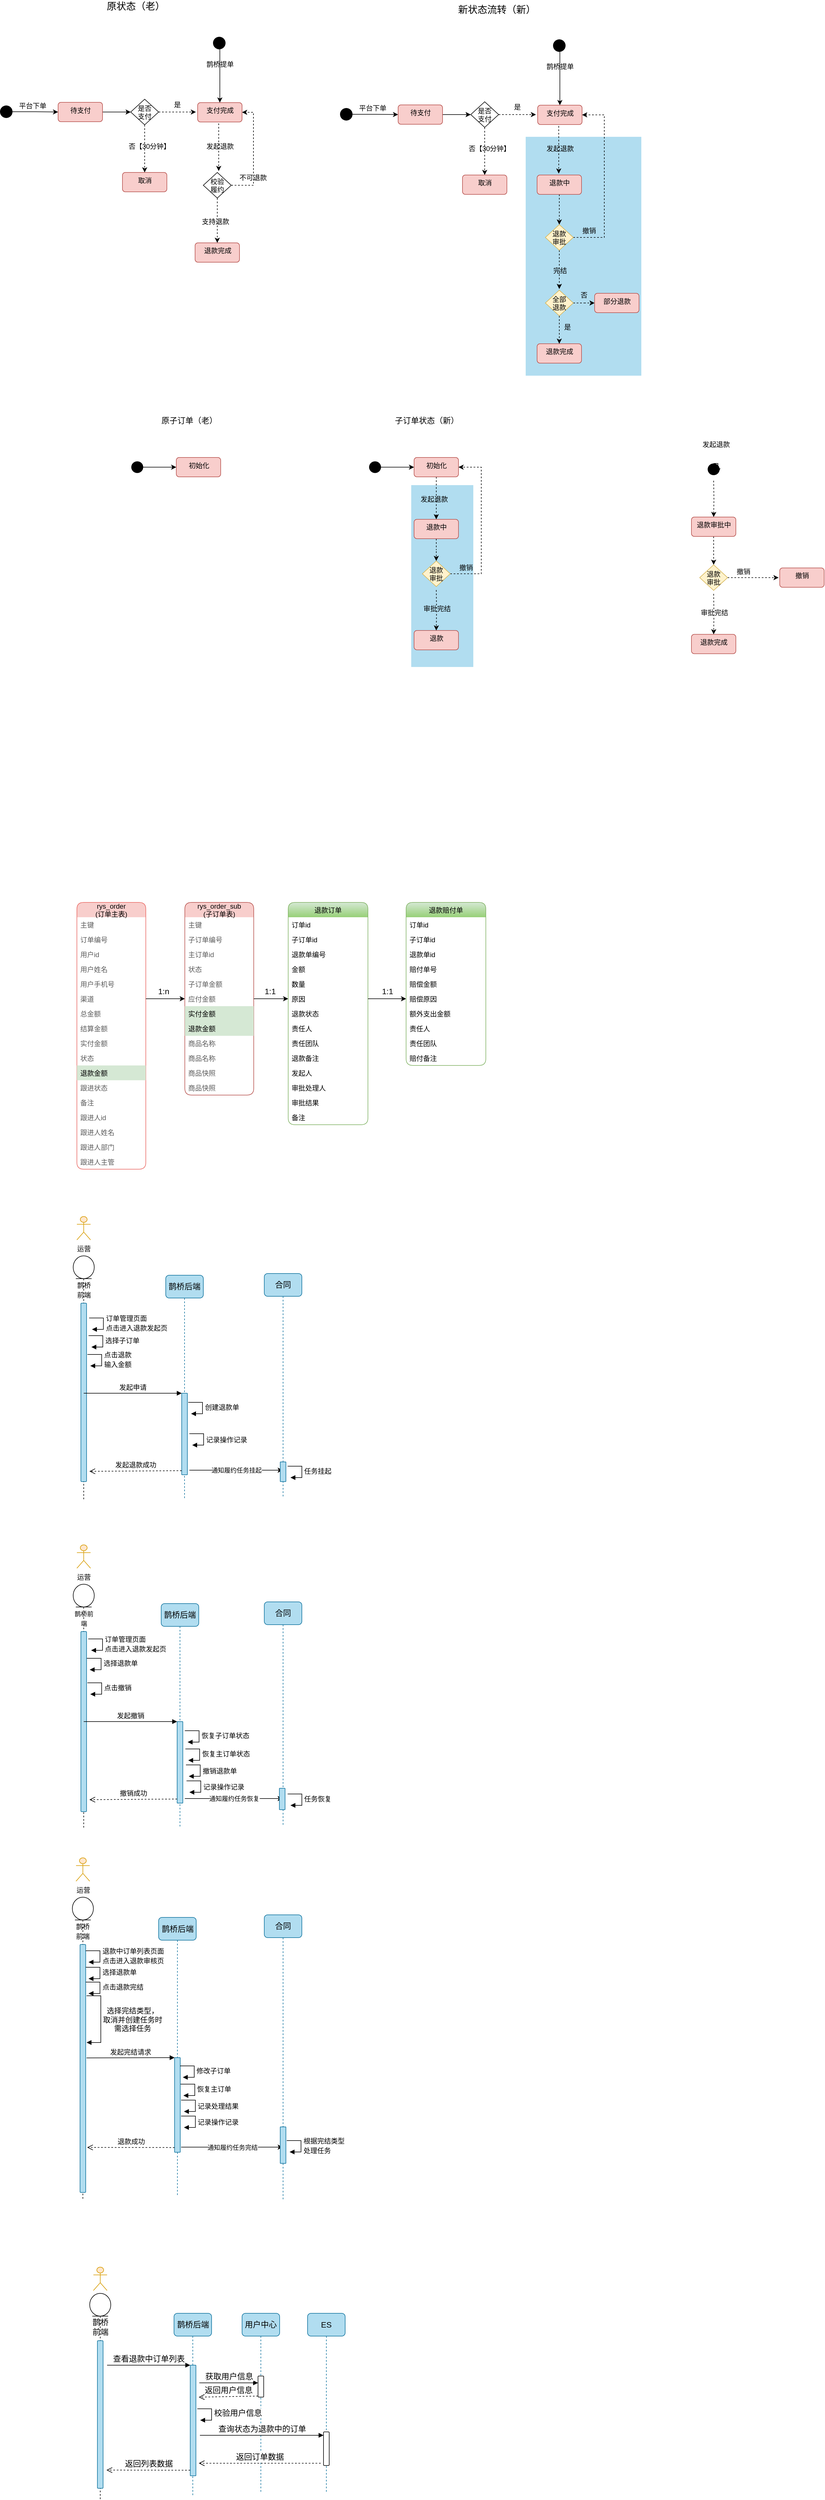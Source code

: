 <mxfile version="13.9.9" type="github">
  <diagram id="IIBS6fkNnDVbYmw5l0Qb" name="第 1 页">
    <mxGraphModel dx="1985" dy="-182" grid="0" gridSize="10" guides="1" tooltips="1" connect="1" arrows="1" fold="1" page="0" pageScale="1" pageWidth="827" pageHeight="1169" background="#ffffff" math="0" shadow="0">
      <root>
        <mxCell id="0" />
        <mxCell id="1" parent="0" />
        <mxCell id="n03CPPWkw_kPg7WMgdpi-244" value="&lt;font style=&quot;font-size: 12px&quot;&gt;鹊桥前端&lt;/font&gt;" style="shape=umlLifeline;participant=umlEntity;perimeter=lifelinePerimeter;whiteSpace=wrap;html=1;container=1;collapsible=0;recursiveResize=0;verticalAlign=top;spacingTop=36;outlineConnect=0;rounded=1;shadow=0;glass=0;labelBackgroundColor=none;sketch=0;strokeColor=#000000;strokeWidth=1;fillColor=#ffffff;gradientColor=none;fontSize=14;fontColor=#000000;" vertex="1" parent="1">
          <mxGeometry x="-385.5" y="3255" width="37" height="429" as="geometry" />
        </mxCell>
        <mxCell id="n03CPPWkw_kPg7WMgdpi-81" value="" style="rounded=0;whiteSpace=wrap;html=1;fillColor=#b1ddf0;strokeColor=none;" vertex="1" parent="1">
          <mxGeometry x="208" y="1903" width="109" height="319" as="geometry" />
        </mxCell>
        <mxCell id="n03CPPWkw_kPg7WMgdpi-80" value="" style="rounded=0;whiteSpace=wrap;html=1;fillColor=#b1ddf0;strokeColor=none;" vertex="1" parent="1">
          <mxGeometry x="409" y="1292" width="203" height="419" as="geometry" />
        </mxCell>
        <mxCell id="MGZbxWPmJeXFwLFbYCM5-28" style="edgeStyle=orthogonalEdgeStyle;rounded=0;orthogonalLoop=1;jettySize=auto;html=1;entryX=0;entryY=0.5;entryDx=0;entryDy=0;" parent="1" source="MGZbxWPmJeXFwLFbYCM5-7" target="MGZbxWPmJeXFwLFbYCM5-16" edge="1">
          <mxGeometry relative="1" as="geometry" />
        </mxCell>
        <mxCell id="MGZbxWPmJeXFwLFbYCM5-7" value="待支付" style="html=1;align=center;verticalAlign=top;rounded=1;absoluteArcSize=1;arcSize=10;fillColor=#f8cecc;strokeColor=#b85450;" parent="1" vertex="1">
          <mxGeometry x="185" y="1236" width="78" height="34" as="geometry" />
        </mxCell>
        <mxCell id="n03CPPWkw_kPg7WMgdpi-34" value="" style="edgeStyle=orthogonalEdgeStyle;rounded=0;orthogonalLoop=1;jettySize=auto;html=1;" edge="1" parent="1" source="MGZbxWPmJeXFwLFbYCM5-10" target="MGZbxWPmJeXFwLFbYCM5-7">
          <mxGeometry relative="1" as="geometry" />
        </mxCell>
        <mxCell id="MGZbxWPmJeXFwLFbYCM5-10" value="" style="ellipse;fillColor=#000000;strokeColor=none;" parent="1" vertex="1">
          <mxGeometry x="83" y="1241.5" width="22" height="22" as="geometry" />
        </mxCell>
        <mxCell id="MGZbxWPmJeXFwLFbYCM5-23" value="" style="edgeStyle=orthogonalEdgeStyle;rounded=0;orthogonalLoop=1;jettySize=auto;html=1;dashed=1;" parent="1" source="MGZbxWPmJeXFwLFbYCM5-16" target="MGZbxWPmJeXFwLFbYCM5-22" edge="1">
          <mxGeometry relative="1" as="geometry" />
        </mxCell>
        <mxCell id="MGZbxWPmJeXFwLFbYCM5-32" style="edgeStyle=orthogonalEdgeStyle;rounded=0;orthogonalLoop=1;jettySize=auto;html=1;dashed=1;" parent="1" source="MGZbxWPmJeXFwLFbYCM5-16" edge="1">
          <mxGeometry relative="1" as="geometry">
            <mxPoint x="427" y="1253" as="targetPoint" />
          </mxGeometry>
        </mxCell>
        <mxCell id="MGZbxWPmJeXFwLFbYCM5-16" value="是否&#xa;支付" style="rhombus;strokeColor=#000000;" parent="1" vertex="1">
          <mxGeometry x="312.5" y="1230.5" width="49" height="45" as="geometry" />
        </mxCell>
        <mxCell id="MGZbxWPmJeXFwLFbYCM5-19" value="支付完成" style="html=1;align=center;verticalAlign=top;rounded=1;absoluteArcSize=1;arcSize=10;fillColor=#f8cecc;strokeColor=#b85450;" parent="1" vertex="1">
          <mxGeometry x="430" y="1236.5" width="78" height="34" as="geometry" />
        </mxCell>
        <mxCell id="MGZbxWPmJeXFwLFbYCM5-21" value="是" style="text;html=1;align=center;verticalAlign=middle;resizable=0;points=[];autosize=1;" parent="1" vertex="1">
          <mxGeometry x="382.5" y="1231" width="22" height="18" as="geometry" />
        </mxCell>
        <mxCell id="MGZbxWPmJeXFwLFbYCM5-22" value="取消" style="html=1;align=center;verticalAlign=top;rounded=1;absoluteArcSize=1;arcSize=10;fillColor=#f8cecc;strokeColor=#b85450;" parent="1" vertex="1">
          <mxGeometry x="298" y="1359" width="78" height="34" as="geometry" />
        </mxCell>
        <mxCell id="n03CPPWkw_kPg7WMgdpi-10" value="" style="edgeStyle=orthogonalEdgeStyle;rounded=0;orthogonalLoop=1;jettySize=auto;html=1;dashed=1;" edge="1" parent="1" source="MGZbxWPmJeXFwLFbYCM5-34" target="n03CPPWkw_kPg7WMgdpi-8">
          <mxGeometry relative="1" as="geometry" />
        </mxCell>
        <mxCell id="MGZbxWPmJeXFwLFbYCM5-34" value="退款中" style="html=1;align=center;verticalAlign=top;rounded=1;absoluteArcSize=1;arcSize=10;fillColor=#f8cecc;strokeColor=#b85450;" parent="1" vertex="1">
          <mxGeometry x="429" y="1359" width="78" height="34" as="geometry" />
        </mxCell>
        <mxCell id="MGZbxWPmJeXFwLFbYCM5-40" value="否【30分钟】" style="text;html=1;align=center;verticalAlign=middle;resizable=0;points=[];autosize=1;" parent="1" vertex="1">
          <mxGeometry x="303" y="1304" width="83" height="18" as="geometry" />
        </mxCell>
        <mxCell id="MGZbxWPmJeXFwLFbYCM5-63" value="" style="edgeStyle=orthogonalEdgeStyle;rounded=0;orthogonalLoop=1;jettySize=auto;html=1;dashed=1;" parent="1" source="MGZbxWPmJeXFwLFbYCM5-43" target="MGZbxWPmJeXFwLFbYCM5-60" edge="1">
          <mxGeometry relative="1" as="geometry" />
        </mxCell>
        <mxCell id="MGZbxWPmJeXFwLFbYCM5-43" value="初始化" style="html=1;align=center;verticalAlign=top;rounded=1;absoluteArcSize=1;arcSize=10;fillColor=#f8cecc;strokeColor=#b85450;" parent="1" vertex="1">
          <mxGeometry x="213" y="1854.5" width="78" height="34" as="geometry" />
        </mxCell>
        <mxCell id="MGZbxWPmJeXFwLFbYCM5-44" value="" style="edgeStyle=orthogonalEdgeStyle;rounded=0;orthogonalLoop=1;jettySize=auto;html=1;" parent="1" source="MGZbxWPmJeXFwLFbYCM5-45" target="MGZbxWPmJeXFwLFbYCM5-43" edge="1">
          <mxGeometry relative="1" as="geometry" />
        </mxCell>
        <mxCell id="MGZbxWPmJeXFwLFbYCM5-45" value="" style="ellipse;fillColor=#000000;strokeColor=none;" parent="1" vertex="1">
          <mxGeometry x="134" y="1861.25" width="21" height="20.5" as="geometry" />
        </mxCell>
        <mxCell id="MGZbxWPmJeXFwLFbYCM5-53" value="退款" style="html=1;align=center;verticalAlign=top;rounded=1;absoluteArcSize=1;arcSize=10;fillColor=#f8cecc;strokeColor=#b85450;" parent="1" vertex="1">
          <mxGeometry x="213" y="2158" width="78" height="34" as="geometry" />
        </mxCell>
        <mxCell id="MGZbxWPmJeXFwLFbYCM5-59" value="发起退款" style="text;html=1;align=center;verticalAlign=middle;resizable=0;points=[];autosize=1;" parent="1" vertex="1">
          <mxGeometry x="219" y="1919" width="58" height="18" as="geometry" />
        </mxCell>
        <mxCell id="n03CPPWkw_kPg7WMgdpi-41" value="" style="edgeStyle=orthogonalEdgeStyle;rounded=0;orthogonalLoop=1;jettySize=auto;html=1;dashed=1;" edge="1" parent="1" source="MGZbxWPmJeXFwLFbYCM5-60" target="n03CPPWkw_kPg7WMgdpi-39">
          <mxGeometry relative="1" as="geometry" />
        </mxCell>
        <mxCell id="MGZbxWPmJeXFwLFbYCM5-60" value="退款中" style="html=1;align=center;verticalAlign=top;rounded=1;absoluteArcSize=1;arcSize=10;fillColor=#f8cecc;strokeColor=#b85450;" parent="1" vertex="1">
          <mxGeometry x="213" y="1963" width="78" height="34" as="geometry" />
        </mxCell>
        <mxCell id="n03CPPWkw_kPg7WMgdpi-2" value="发起退款" style="text;html=1;align=center;verticalAlign=middle;resizable=0;points=[];autosize=1;" vertex="1" parent="1">
          <mxGeometry x="440" y="1304" width="58" height="18" as="geometry" />
        </mxCell>
        <mxCell id="n03CPPWkw_kPg7WMgdpi-4" value="" style="edgeStyle=orthogonalEdgeStyle;rounded=0;orthogonalLoop=1;jettySize=auto;html=1;dashed=1;" edge="1" parent="1">
          <mxGeometry relative="1" as="geometry">
            <mxPoint x="467" y="1273" as="sourcePoint" />
            <mxPoint x="467" y="1356.5" as="targetPoint" />
          </mxGeometry>
        </mxCell>
        <mxCell id="n03CPPWkw_kPg7WMgdpi-15" style="edgeStyle=orthogonalEdgeStyle;rounded=0;orthogonalLoop=1;jettySize=auto;html=1;entryX=1;entryY=0.5;entryDx=0;entryDy=0;dashed=1;" edge="1" parent="1" source="n03CPPWkw_kPg7WMgdpi-8" target="MGZbxWPmJeXFwLFbYCM5-19">
          <mxGeometry relative="1" as="geometry">
            <Array as="points">
              <mxPoint x="547" y="1469" />
              <mxPoint x="547" y="1254" />
            </Array>
          </mxGeometry>
        </mxCell>
        <mxCell id="n03CPPWkw_kPg7WMgdpi-24" style="edgeStyle=orthogonalEdgeStyle;rounded=0;orthogonalLoop=1;jettySize=auto;html=1;dashed=1;" edge="1" parent="1" source="n03CPPWkw_kPg7WMgdpi-8">
          <mxGeometry relative="1" as="geometry">
            <mxPoint x="468" y="1559" as="targetPoint" />
          </mxGeometry>
        </mxCell>
        <mxCell id="n03CPPWkw_kPg7WMgdpi-8" value="退款&#xa;审批" style="rhombus;fillColor=#fff2cc;strokeColor=#d6b656;" vertex="1" parent="1">
          <mxGeometry x="443.5" y="1446" width="49" height="45" as="geometry" />
        </mxCell>
        <mxCell id="n03CPPWkw_kPg7WMgdpi-11" value="退款完成" style="html=1;align=center;verticalAlign=top;rounded=1;absoluteArcSize=1;arcSize=10;fillColor=#f8cecc;strokeColor=#b85450;" vertex="1" parent="1">
          <mxGeometry x="429" y="1655" width="78" height="34" as="geometry" />
        </mxCell>
        <mxCell id="n03CPPWkw_kPg7WMgdpi-12" value="完结" style="text;html=1;align=center;verticalAlign=middle;resizable=0;points=[];autosize=1;" vertex="1" parent="1">
          <mxGeometry x="452" y="1518" width="34" height="18" as="geometry" />
        </mxCell>
        <mxCell id="n03CPPWkw_kPg7WMgdpi-18" value="" style="edgeStyle=orthogonalEdgeStyle;rounded=0;orthogonalLoop=1;jettySize=auto;html=1;dashed=1;" edge="1" parent="1" source="n03CPPWkw_kPg7WMgdpi-17" target="n03CPPWkw_kPg7WMgdpi-11">
          <mxGeometry relative="1" as="geometry" />
        </mxCell>
        <mxCell id="n03CPPWkw_kPg7WMgdpi-85" value="" style="edgeStyle=orthogonalEdgeStyle;rounded=0;orthogonalLoop=1;jettySize=auto;html=1;dashed=1;" edge="1" parent="1" source="n03CPPWkw_kPg7WMgdpi-17" target="n03CPPWkw_kPg7WMgdpi-84">
          <mxGeometry relative="1" as="geometry" />
        </mxCell>
        <mxCell id="n03CPPWkw_kPg7WMgdpi-17" value="全部&#xa;退款" style="rhombus;strokeColor=#d6b656;fillColor=#fff2cc;" vertex="1" parent="1">
          <mxGeometry x="443.5" y="1561" width="49" height="45" as="geometry" />
        </mxCell>
        <mxCell id="n03CPPWkw_kPg7WMgdpi-19" value="否" style="text;html=1;align=center;verticalAlign=middle;resizable=0;points=[];autosize=1;" vertex="1" parent="1">
          <mxGeometry x="499.5" y="1561" width="22" height="18" as="geometry" />
        </mxCell>
        <mxCell id="n03CPPWkw_kPg7WMgdpi-22" value="是" style="text;html=1;align=center;verticalAlign=middle;resizable=0;points=[];autosize=1;" vertex="1" parent="1">
          <mxGeometry x="470.5" y="1617" width="22" height="18" as="geometry" />
        </mxCell>
        <mxCell id="n03CPPWkw_kPg7WMgdpi-25" value="撤销" style="text;html=1;align=center;verticalAlign=middle;resizable=0;points=[];autosize=1;" vertex="1" parent="1">
          <mxGeometry x="503" y="1448" width="34" height="18" as="geometry" />
        </mxCell>
        <mxCell id="n03CPPWkw_kPg7WMgdpi-27" value="" style="edgeStyle=orthogonalEdgeStyle;rounded=0;orthogonalLoop=1;jettySize=auto;html=1;" edge="1" parent="1" source="n03CPPWkw_kPg7WMgdpi-31" target="MGZbxWPmJeXFwLFbYCM5-19">
          <mxGeometry relative="1" as="geometry">
            <mxPoint x="469" y="1133.817" as="sourcePoint" />
            <Array as="points">
              <mxPoint x="469" y="1171" />
              <mxPoint x="469" y="1171" />
            </Array>
          </mxGeometry>
        </mxCell>
        <mxCell id="n03CPPWkw_kPg7WMgdpi-31" value="" style="ellipse;fillColor=#000000;strokeColor=none;" vertex="1" parent="1">
          <mxGeometry x="457" y="1121" width="22" height="22" as="geometry" />
        </mxCell>
        <mxCell id="n03CPPWkw_kPg7WMgdpi-35" value="平台下单" style="text;html=1;align=center;verticalAlign=middle;resizable=0;points=[];autosize=1;" vertex="1" parent="1">
          <mxGeometry x="111" y="1233" width="58" height="18" as="geometry" />
        </mxCell>
        <mxCell id="n03CPPWkw_kPg7WMgdpi-37" value="鹊桥提单" style="text;html=1;align=center;verticalAlign=middle;resizable=0;points=[];autosize=1;" vertex="1" parent="1">
          <mxGeometry x="440" y="1160" width="58" height="18" as="geometry" />
        </mxCell>
        <mxCell id="n03CPPWkw_kPg7WMgdpi-38" value="原状态（老）" style="text;html=1;align=center;verticalAlign=middle;resizable=0;points=[];autosize=1;fontSize=17;" vertex="1" parent="1">
          <mxGeometry x="-332" y="1052" width="112" height="24" as="geometry" />
        </mxCell>
        <mxCell id="n03CPPWkw_kPg7WMgdpi-44" value="" style="edgeStyle=orthogonalEdgeStyle;rounded=0;orthogonalLoop=1;jettySize=auto;html=1;dashed=1;" edge="1" parent="1" target="MGZbxWPmJeXFwLFbYCM5-53">
          <mxGeometry relative="1" as="geometry">
            <mxPoint x="252" y="2087" as="sourcePoint" />
          </mxGeometry>
        </mxCell>
        <mxCell id="n03CPPWkw_kPg7WMgdpi-46" style="edgeStyle=orthogonalEdgeStyle;rounded=0;orthogonalLoop=1;jettySize=auto;html=1;dashed=1;entryX=1;entryY=0.5;entryDx=0;entryDy=0;" edge="1" parent="1" source="n03CPPWkw_kPg7WMgdpi-39" target="MGZbxWPmJeXFwLFbYCM5-43">
          <mxGeometry relative="1" as="geometry">
            <mxPoint x="349" y="2058.5" as="targetPoint" />
            <Array as="points">
              <mxPoint x="331" y="2059" />
              <mxPoint x="331" y="1872" />
            </Array>
          </mxGeometry>
        </mxCell>
        <mxCell id="n03CPPWkw_kPg7WMgdpi-39" value="退款&#xa;审批" style="rhombus;strokeColor=#d6b656;fillColor=#fff2cc;" vertex="1" parent="1">
          <mxGeometry x="227.5" y="2036" width="49" height="45" as="geometry" />
        </mxCell>
        <mxCell id="n03CPPWkw_kPg7WMgdpi-40" value="撤销" style="text;html=1;align=center;verticalAlign=middle;resizable=0;points=[];autosize=1;" vertex="1" parent="1">
          <mxGeometry x="286.5" y="2039" width="34" height="18" as="geometry" />
        </mxCell>
        <mxCell id="n03CPPWkw_kPg7WMgdpi-42" value="审批完结" style="text;html=1;align=center;verticalAlign=middle;resizable=0;points=[];autosize=1;" vertex="1" parent="1">
          <mxGeometry x="223.5" y="2111" width="58" height="18" as="geometry" />
        </mxCell>
        <mxCell id="n03CPPWkw_kPg7WMgdpi-47" value="子订单状态（新）" style="text;html=1;align=center;verticalAlign=middle;resizable=0;points=[];autosize=1;fontSize=14;" vertex="1" parent="1">
          <mxGeometry x="173.5" y="1779" width="122" height="21" as="geometry" />
        </mxCell>
        <mxCell id="n03CPPWkw_kPg7WMgdpi-49" style="edgeStyle=orthogonalEdgeStyle;rounded=0;orthogonalLoop=1;jettySize=auto;html=1;entryX=0;entryY=0.5;entryDx=0;entryDy=0;" edge="1" parent="1" source="n03CPPWkw_kPg7WMgdpi-50" target="n03CPPWkw_kPg7WMgdpi-55">
          <mxGeometry relative="1" as="geometry" />
        </mxCell>
        <mxCell id="n03CPPWkw_kPg7WMgdpi-50" value="待支付" style="html=1;align=center;verticalAlign=top;rounded=1;absoluteArcSize=1;arcSize=10;fillColor=#f8cecc;strokeColor=#b85450;" vertex="1" parent="1">
          <mxGeometry x="-412" y="1231.5" width="78" height="34" as="geometry" />
        </mxCell>
        <mxCell id="n03CPPWkw_kPg7WMgdpi-51" value="" style="edgeStyle=orthogonalEdgeStyle;rounded=0;orthogonalLoop=1;jettySize=auto;html=1;" edge="1" parent="1" source="n03CPPWkw_kPg7WMgdpi-52" target="n03CPPWkw_kPg7WMgdpi-50">
          <mxGeometry relative="1" as="geometry" />
        </mxCell>
        <mxCell id="n03CPPWkw_kPg7WMgdpi-52" value="" style="ellipse;fillColor=#000000;strokeColor=none;" vertex="1" parent="1">
          <mxGeometry x="-514" y="1237" width="22" height="22" as="geometry" />
        </mxCell>
        <mxCell id="n03CPPWkw_kPg7WMgdpi-53" value="" style="edgeStyle=orthogonalEdgeStyle;rounded=0;orthogonalLoop=1;jettySize=auto;html=1;dashed=1;" edge="1" parent="1" source="n03CPPWkw_kPg7WMgdpi-55" target="n03CPPWkw_kPg7WMgdpi-58">
          <mxGeometry relative="1" as="geometry" />
        </mxCell>
        <mxCell id="n03CPPWkw_kPg7WMgdpi-54" style="edgeStyle=orthogonalEdgeStyle;rounded=0;orthogonalLoop=1;jettySize=auto;html=1;dashed=1;" edge="1" parent="1" source="n03CPPWkw_kPg7WMgdpi-55">
          <mxGeometry relative="1" as="geometry">
            <mxPoint x="-170" y="1248.5" as="targetPoint" />
          </mxGeometry>
        </mxCell>
        <mxCell id="n03CPPWkw_kPg7WMgdpi-55" value="是否&#xa;支付" style="rhombus;strokeColor=#000000;" vertex="1" parent="1">
          <mxGeometry x="-284.5" y="1226" width="49" height="45" as="geometry" />
        </mxCell>
        <mxCell id="n03CPPWkw_kPg7WMgdpi-56" value="支付完成" style="html=1;align=center;verticalAlign=top;rounded=1;absoluteArcSize=1;arcSize=10;fillColor=#f8cecc;strokeColor=#b85450;" vertex="1" parent="1">
          <mxGeometry x="-167" y="1232" width="78" height="34" as="geometry" />
        </mxCell>
        <mxCell id="n03CPPWkw_kPg7WMgdpi-57" value="是" style="text;html=1;align=center;verticalAlign=middle;resizable=0;points=[];autosize=1;" vertex="1" parent="1">
          <mxGeometry x="-214.5" y="1226.5" width="22" height="18" as="geometry" />
        </mxCell>
        <mxCell id="n03CPPWkw_kPg7WMgdpi-58" value="取消" style="html=1;align=center;verticalAlign=top;rounded=1;absoluteArcSize=1;arcSize=10;fillColor=#f8cecc;strokeColor=#b85450;" vertex="1" parent="1">
          <mxGeometry x="-299" y="1354.5" width="78" height="34" as="geometry" />
        </mxCell>
        <mxCell id="n03CPPWkw_kPg7WMgdpi-59" value="退款完成" style="html=1;align=center;verticalAlign=top;rounded=1;absoluteArcSize=1;arcSize=10;fillColor=#f8cecc;strokeColor=#b85450;" vertex="1" parent="1">
          <mxGeometry x="-171.5" y="1478" width="78" height="34" as="geometry" />
        </mxCell>
        <mxCell id="n03CPPWkw_kPg7WMgdpi-60" value="否【30分钟】" style="text;html=1;align=center;verticalAlign=middle;resizable=0;points=[];autosize=1;" vertex="1" parent="1">
          <mxGeometry x="-294" y="1299.5" width="83" height="18" as="geometry" />
        </mxCell>
        <mxCell id="n03CPPWkw_kPg7WMgdpi-61" value="发起退款" style="text;html=1;align=center;verticalAlign=middle;resizable=0;points=[];autosize=1;" vertex="1" parent="1">
          <mxGeometry x="-157" y="1299.5" width="58" height="18" as="geometry" />
        </mxCell>
        <mxCell id="n03CPPWkw_kPg7WMgdpi-62" value="" style="edgeStyle=orthogonalEdgeStyle;rounded=0;orthogonalLoop=1;jettySize=auto;html=1;dashed=1;" edge="1" parent="1">
          <mxGeometry relative="1" as="geometry">
            <mxPoint x="-130" y="1268.5" as="sourcePoint" />
            <mxPoint x="-130" y="1352" as="targetPoint" />
          </mxGeometry>
        </mxCell>
        <mxCell id="n03CPPWkw_kPg7WMgdpi-63" value="" style="edgeStyle=orthogonalEdgeStyle;rounded=0;orthogonalLoop=1;jettySize=auto;html=1;" edge="1" parent="1" source="n03CPPWkw_kPg7WMgdpi-64" target="n03CPPWkw_kPg7WMgdpi-56">
          <mxGeometry relative="1" as="geometry">
            <mxPoint x="-128" y="1129.317" as="sourcePoint" />
            <Array as="points">
              <mxPoint x="-128" y="1166.5" />
              <mxPoint x="-128" y="1166.5" />
            </Array>
          </mxGeometry>
        </mxCell>
        <mxCell id="n03CPPWkw_kPg7WMgdpi-64" value="" style="ellipse;fillColor=#000000;strokeColor=none;" vertex="1" parent="1">
          <mxGeometry x="-140" y="1116.5" width="22" height="22" as="geometry" />
        </mxCell>
        <mxCell id="n03CPPWkw_kPg7WMgdpi-65" value="平台下单" style="text;html=1;align=center;verticalAlign=middle;resizable=0;points=[];autosize=1;" vertex="1" parent="1">
          <mxGeometry x="-486" y="1228.5" width="58" height="18" as="geometry" />
        </mxCell>
        <mxCell id="n03CPPWkw_kPg7WMgdpi-66" value="鹊桥提单" style="text;html=1;align=center;verticalAlign=middle;resizable=0;points=[];autosize=1;" vertex="1" parent="1">
          <mxGeometry x="-157" y="1155.5" width="58" height="18" as="geometry" />
        </mxCell>
        <mxCell id="n03CPPWkw_kPg7WMgdpi-72" value="" style="edgeStyle=orthogonalEdgeStyle;rounded=0;orthogonalLoop=1;jettySize=auto;html=1;dashed=1;" edge="1" parent="1" source="n03CPPWkw_kPg7WMgdpi-67" target="n03CPPWkw_kPg7WMgdpi-59">
          <mxGeometry relative="1" as="geometry" />
        </mxCell>
        <mxCell id="n03CPPWkw_kPg7WMgdpi-73" style="edgeStyle=orthogonalEdgeStyle;rounded=0;orthogonalLoop=1;jettySize=auto;html=1;entryX=1;entryY=0.5;entryDx=0;entryDy=0;dashed=1;" edge="1" parent="1" source="n03CPPWkw_kPg7WMgdpi-67" target="n03CPPWkw_kPg7WMgdpi-56">
          <mxGeometry relative="1" as="geometry">
            <Array as="points">
              <mxPoint x="-69" y="1377" />
              <mxPoint x="-69" y="1249" />
            </Array>
          </mxGeometry>
        </mxCell>
        <mxCell id="n03CPPWkw_kPg7WMgdpi-67" value="校验&#xa;履约" style="rhombus;strokeColor=#000000;" vertex="1" parent="1">
          <mxGeometry x="-157" y="1354.5" width="49" height="45" as="geometry" />
        </mxCell>
        <mxCell id="n03CPPWkw_kPg7WMgdpi-70" value="支持退款" style="text;html=1;align=center;verticalAlign=middle;resizable=0;points=[];autosize=1;" vertex="1" parent="1">
          <mxGeometry x="-165" y="1432" width="58" height="18" as="geometry" />
        </mxCell>
        <mxCell id="n03CPPWkw_kPg7WMgdpi-74" value="不可退款" style="text;html=1;align=center;verticalAlign=middle;resizable=0;points=[];autosize=1;" vertex="1" parent="1">
          <mxGeometry x="-99" y="1354.5" width="58" height="18" as="geometry" />
        </mxCell>
        <mxCell id="n03CPPWkw_kPg7WMgdpi-76" value="初始化" style="html=1;align=center;verticalAlign=top;rounded=1;absoluteArcSize=1;arcSize=10;fillColor=#f8cecc;strokeColor=#b85450;" vertex="1" parent="1">
          <mxGeometry x="-204.5" y="1854.5" width="78" height="34" as="geometry" />
        </mxCell>
        <mxCell id="n03CPPWkw_kPg7WMgdpi-77" value="" style="edgeStyle=orthogonalEdgeStyle;rounded=0;orthogonalLoop=1;jettySize=auto;html=1;" edge="1" parent="1" source="n03CPPWkw_kPg7WMgdpi-78" target="n03CPPWkw_kPg7WMgdpi-76">
          <mxGeometry relative="1" as="geometry" />
        </mxCell>
        <mxCell id="n03CPPWkw_kPg7WMgdpi-78" value="" style="ellipse;fillColor=#000000;strokeColor=none;" vertex="1" parent="1">
          <mxGeometry x="-283.5" y="1861.25" width="21" height="20.5" as="geometry" />
        </mxCell>
        <mxCell id="n03CPPWkw_kPg7WMgdpi-79" value="原子订单（老）" style="text;html=1;align=center;verticalAlign=middle;resizable=0;points=[];autosize=1;fontSize=14;" vertex="1" parent="1">
          <mxGeometry x="-236" y="1779" width="108" height="21" as="geometry" />
        </mxCell>
        <mxCell id="n03CPPWkw_kPg7WMgdpi-84" value="部分退款" style="html=1;align=center;verticalAlign=top;rounded=1;absoluteArcSize=1;arcSize=10;fillColor=#f8cecc;strokeColor=#b85450;" vertex="1" parent="1">
          <mxGeometry x="530" y="1566.5" width="78" height="34" as="geometry" />
        </mxCell>
        <mxCell id="n03CPPWkw_kPg7WMgdpi-90" value="退款订单" style="swimlane;fontStyle=0;childLayout=stackLayout;horizontal=1;startSize=26;fillColor=#d5e8d4;horizontalStack=0;resizeParent=1;resizeParentMax=0;resizeLast=0;collapsible=1;marginBottom=0;strokeColor=#82b366;rounded=1;swimlaneLine=0;glass=0;shadow=0;sketch=0;swimlaneFillColor=none;labelBorderColor=none;labelBackgroundColor=none;gradientColor=#97d077;" vertex="1" parent="1">
          <mxGeometry x="-8" y="2635" width="140" height="390" as="geometry">
            <mxRectangle x="-377" y="2622" width="75" height="26" as="alternateBounds" />
          </mxGeometry>
        </mxCell>
        <mxCell id="n03CPPWkw_kPg7WMgdpi-91" value="订单id" style="text;strokeColor=none;fillColor=none;align=left;verticalAlign=top;spacingLeft=4;spacingRight=4;overflow=hidden;rotatable=0;points=[[0,0.5],[1,0.5]];portConstraint=eastwest;" vertex="1" parent="n03CPPWkw_kPg7WMgdpi-90">
          <mxGeometry y="26" width="140" height="26" as="geometry" />
        </mxCell>
        <mxCell id="n03CPPWkw_kPg7WMgdpi-92" value="子订单id" style="text;strokeColor=none;fillColor=none;align=left;verticalAlign=top;spacingLeft=4;spacingRight=4;overflow=hidden;rotatable=0;points=[[0,0.5],[1,0.5]];portConstraint=eastwest;" vertex="1" parent="n03CPPWkw_kPg7WMgdpi-90">
          <mxGeometry y="52" width="140" height="26" as="geometry" />
        </mxCell>
        <mxCell id="n03CPPWkw_kPg7WMgdpi-93" value="退款单编号" style="text;strokeColor=none;fillColor=none;align=left;verticalAlign=top;spacingLeft=4;spacingRight=4;overflow=hidden;rotatable=0;points=[[0,0.5],[1,0.5]];portConstraint=eastwest;" vertex="1" parent="n03CPPWkw_kPg7WMgdpi-90">
          <mxGeometry y="78" width="140" height="26" as="geometry" />
        </mxCell>
        <mxCell id="n03CPPWkw_kPg7WMgdpi-94" value="金额" style="text;strokeColor=none;fillColor=none;align=left;verticalAlign=top;spacingLeft=4;spacingRight=4;overflow=hidden;rotatable=0;points=[[0,0.5],[1,0.5]];portConstraint=eastwest;" vertex="1" parent="n03CPPWkw_kPg7WMgdpi-90">
          <mxGeometry y="104" width="140" height="26" as="geometry" />
        </mxCell>
        <mxCell id="n03CPPWkw_kPg7WMgdpi-95" value="数量" style="text;strokeColor=none;fillColor=none;align=left;verticalAlign=top;spacingLeft=4;spacingRight=4;overflow=hidden;rotatable=0;points=[[0,0.5],[1,0.5]];portConstraint=eastwest;" vertex="1" parent="n03CPPWkw_kPg7WMgdpi-90">
          <mxGeometry y="130" width="140" height="26" as="geometry" />
        </mxCell>
        <mxCell id="n03CPPWkw_kPg7WMgdpi-96" value="原因" style="text;strokeColor=none;fillColor=none;align=left;verticalAlign=top;spacingLeft=4;spacingRight=4;overflow=hidden;rotatable=0;points=[[0,0.5],[1,0.5]];portConstraint=eastwest;" vertex="1" parent="n03CPPWkw_kPg7WMgdpi-90">
          <mxGeometry y="156" width="140" height="26" as="geometry" />
        </mxCell>
        <mxCell id="n03CPPWkw_kPg7WMgdpi-97" value="退款状态" style="text;strokeColor=none;fillColor=none;align=left;verticalAlign=top;spacingLeft=4;spacingRight=4;overflow=hidden;rotatable=0;points=[[0,0.5],[1,0.5]];portConstraint=eastwest;" vertex="1" parent="n03CPPWkw_kPg7WMgdpi-90">
          <mxGeometry y="182" width="140" height="26" as="geometry" />
        </mxCell>
        <mxCell id="n03CPPWkw_kPg7WMgdpi-98" value="责任人" style="text;strokeColor=none;fillColor=none;align=left;verticalAlign=top;spacingLeft=4;spacingRight=4;overflow=hidden;rotatable=0;points=[[0,0.5],[1,0.5]];portConstraint=eastwest;" vertex="1" parent="n03CPPWkw_kPg7WMgdpi-90">
          <mxGeometry y="208" width="140" height="26" as="geometry" />
        </mxCell>
        <mxCell id="n03CPPWkw_kPg7WMgdpi-99" value="责任团队" style="text;strokeColor=none;fillColor=none;align=left;verticalAlign=top;spacingLeft=4;spacingRight=4;overflow=hidden;rotatable=0;points=[[0,0.5],[1,0.5]];portConstraint=eastwest;" vertex="1" parent="n03CPPWkw_kPg7WMgdpi-90">
          <mxGeometry y="234" width="140" height="26" as="geometry" />
        </mxCell>
        <mxCell id="n03CPPWkw_kPg7WMgdpi-100" value="退款备注" style="text;strokeColor=none;fillColor=none;align=left;verticalAlign=top;spacingLeft=4;spacingRight=4;overflow=hidden;rotatable=0;points=[[0,0.5],[1,0.5]];portConstraint=eastwest;" vertex="1" parent="n03CPPWkw_kPg7WMgdpi-90">
          <mxGeometry y="260" width="140" height="26" as="geometry" />
        </mxCell>
        <mxCell id="n03CPPWkw_kPg7WMgdpi-103" value="发起人" style="text;strokeColor=none;fillColor=none;align=left;verticalAlign=top;spacingLeft=4;spacingRight=4;overflow=hidden;rotatable=0;points=[[0,0.5],[1,0.5]];portConstraint=eastwest;" vertex="1" parent="n03CPPWkw_kPg7WMgdpi-90">
          <mxGeometry y="286" width="140" height="26" as="geometry" />
        </mxCell>
        <mxCell id="n03CPPWkw_kPg7WMgdpi-104" value="审批处理人" style="text;strokeColor=none;fillColor=none;align=left;verticalAlign=top;spacingLeft=4;spacingRight=4;overflow=hidden;rotatable=0;points=[[0,0.5],[1,0.5]];portConstraint=eastwest;" vertex="1" parent="n03CPPWkw_kPg7WMgdpi-90">
          <mxGeometry y="312" width="140" height="26" as="geometry" />
        </mxCell>
        <mxCell id="n03CPPWkw_kPg7WMgdpi-105" value="审批结果" style="text;strokeColor=none;fillColor=none;align=left;verticalAlign=top;spacingLeft=4;spacingRight=4;overflow=hidden;rotatable=0;points=[[0,0.5],[1,0.5]];portConstraint=eastwest;" vertex="1" parent="n03CPPWkw_kPg7WMgdpi-90">
          <mxGeometry y="338" width="140" height="26" as="geometry" />
        </mxCell>
        <mxCell id="n03CPPWkw_kPg7WMgdpi-106" value="备注" style="text;strokeColor=none;fillColor=none;align=left;verticalAlign=top;spacingLeft=4;spacingRight=4;overflow=hidden;rotatable=0;points=[[0,0.5],[1,0.5]];portConstraint=eastwest;" vertex="1" parent="n03CPPWkw_kPg7WMgdpi-90">
          <mxGeometry y="364" width="140" height="26" as="geometry" />
        </mxCell>
        <mxCell id="n03CPPWkw_kPg7WMgdpi-107" value="退款赔付单" style="swimlane;fontStyle=0;childLayout=stackLayout;horizontal=1;startSize=26;fillColor=#d5e8d4;horizontalStack=0;resizeParent=1;resizeParentMax=0;resizeLast=0;collapsible=1;marginBottom=0;strokeColor=#82b366;rounded=1;swimlaneLine=0;gradientColor=#97d077;" vertex="1" parent="1">
          <mxGeometry x="199" y="2635" width="140" height="286" as="geometry">
            <mxRectangle x="-158" y="2622" width="87" height="26" as="alternateBounds" />
          </mxGeometry>
        </mxCell>
        <mxCell id="n03CPPWkw_kPg7WMgdpi-108" value="订单id" style="text;strokeColor=none;fillColor=none;align=left;verticalAlign=top;spacingLeft=4;spacingRight=4;overflow=hidden;rotatable=0;points=[[0,0.5],[1,0.5]];portConstraint=eastwest;" vertex="1" parent="n03CPPWkw_kPg7WMgdpi-107">
          <mxGeometry y="26" width="140" height="26" as="geometry" />
        </mxCell>
        <mxCell id="n03CPPWkw_kPg7WMgdpi-109" value="子订单id" style="text;strokeColor=none;fillColor=none;align=left;verticalAlign=top;spacingLeft=4;spacingRight=4;overflow=hidden;rotatable=0;points=[[0,0.5],[1,0.5]];portConstraint=eastwest;" vertex="1" parent="n03CPPWkw_kPg7WMgdpi-107">
          <mxGeometry y="52" width="140" height="26" as="geometry" />
        </mxCell>
        <mxCell id="n03CPPWkw_kPg7WMgdpi-110" value="退款单id" style="text;strokeColor=none;fillColor=none;align=left;verticalAlign=top;spacingLeft=4;spacingRight=4;overflow=hidden;rotatable=0;points=[[0,0.5],[1,0.5]];portConstraint=eastwest;" vertex="1" parent="n03CPPWkw_kPg7WMgdpi-107">
          <mxGeometry y="78" width="140" height="26" as="geometry" />
        </mxCell>
        <mxCell id="n03CPPWkw_kPg7WMgdpi-111" value="赔付单号" style="text;strokeColor=none;fillColor=none;align=left;verticalAlign=top;spacingLeft=4;spacingRight=4;overflow=hidden;rotatable=0;points=[[0,0.5],[1,0.5]];portConstraint=eastwest;" vertex="1" parent="n03CPPWkw_kPg7WMgdpi-107">
          <mxGeometry y="104" width="140" height="26" as="geometry" />
        </mxCell>
        <mxCell id="n03CPPWkw_kPg7WMgdpi-112" value="赔偿金额" style="text;strokeColor=none;fillColor=none;align=left;verticalAlign=top;spacingLeft=4;spacingRight=4;overflow=hidden;rotatable=0;points=[[0,0.5],[1,0.5]];portConstraint=eastwest;" vertex="1" parent="n03CPPWkw_kPg7WMgdpi-107">
          <mxGeometry y="130" width="140" height="26" as="geometry" />
        </mxCell>
        <mxCell id="n03CPPWkw_kPg7WMgdpi-113" value="赔偿原因" style="text;strokeColor=none;fillColor=none;align=left;verticalAlign=top;spacingLeft=4;spacingRight=4;overflow=hidden;rotatable=0;points=[[0,0.5],[1,0.5]];portConstraint=eastwest;" vertex="1" parent="n03CPPWkw_kPg7WMgdpi-107">
          <mxGeometry y="156" width="140" height="26" as="geometry" />
        </mxCell>
        <mxCell id="n03CPPWkw_kPg7WMgdpi-114" value="额外支出金额" style="text;strokeColor=none;fillColor=none;align=left;verticalAlign=top;spacingLeft=4;spacingRight=4;overflow=hidden;rotatable=0;points=[[0,0.5],[1,0.5]];portConstraint=eastwest;" vertex="1" parent="n03CPPWkw_kPg7WMgdpi-107">
          <mxGeometry y="182" width="140" height="26" as="geometry" />
        </mxCell>
        <mxCell id="n03CPPWkw_kPg7WMgdpi-115" value="责任人" style="text;strokeColor=none;fillColor=none;align=left;verticalAlign=top;spacingLeft=4;spacingRight=4;overflow=hidden;rotatable=0;points=[[0,0.5],[1,0.5]];portConstraint=eastwest;" vertex="1" parent="n03CPPWkw_kPg7WMgdpi-107">
          <mxGeometry y="208" width="140" height="26" as="geometry" />
        </mxCell>
        <mxCell id="n03CPPWkw_kPg7WMgdpi-116" value="责任团队" style="text;strokeColor=none;fillColor=none;align=left;verticalAlign=top;spacingLeft=4;spacingRight=4;overflow=hidden;rotatable=0;points=[[0,0.5],[1,0.5]];portConstraint=eastwest;" vertex="1" parent="n03CPPWkw_kPg7WMgdpi-107">
          <mxGeometry y="234" width="140" height="26" as="geometry" />
        </mxCell>
        <mxCell id="n03CPPWkw_kPg7WMgdpi-117" value="赔付备注" style="text;strokeColor=none;fillColor=none;align=left;verticalAlign=top;spacingLeft=4;spacingRight=4;overflow=hidden;rotatable=0;points=[[0,0.5],[1,0.5]];portConstraint=eastwest;" vertex="1" parent="n03CPPWkw_kPg7WMgdpi-107">
          <mxGeometry y="260" width="140" height="26" as="geometry" />
        </mxCell>
        <mxCell id="n03CPPWkw_kPg7WMgdpi-122" value="新状态流转（新）" style="text;html=1;align=center;verticalAlign=middle;resizable=0;points=[];autosize=1;fontSize=17;" vertex="1" parent="1">
          <mxGeometry x="284.5" y="1058" width="146" height="24" as="geometry" />
        </mxCell>
        <mxCell id="n03CPPWkw_kPg7WMgdpi-153" value="rys_order&#xa;(订单主表)" style="swimlane;fontStyle=0;childLayout=stackLayout;horizontal=1;startSize=26;horizontalStack=0;resizeParent=1;resizeParentMax=0;resizeLast=0;collapsible=1;marginBottom=0;strokeWidth=1;fillColor=#f8cecc;swimlaneLine=0;rounded=1;strokeColor=#EA6B66;" vertex="1" parent="1">
          <mxGeometry x="-379" y="2635" width="121" height="468" as="geometry" />
        </mxCell>
        <mxCell id="n03CPPWkw_kPg7WMgdpi-154" value="主键" style="text;strokeColor=none;fillColor=none;align=left;verticalAlign=top;spacingLeft=4;spacingRight=4;overflow=hidden;rotatable=0;points=[[0,0.5],[1,0.5]];portConstraint=eastwest;fontColor=#5C5C5C;" vertex="1" parent="n03CPPWkw_kPg7WMgdpi-153">
          <mxGeometry y="26" width="121" height="26" as="geometry" />
        </mxCell>
        <mxCell id="n03CPPWkw_kPg7WMgdpi-155" value="订单编号" style="text;strokeColor=none;fillColor=none;align=left;verticalAlign=top;spacingLeft=4;spacingRight=4;overflow=hidden;rotatable=0;points=[[0,0.5],[1,0.5]];portConstraint=eastwest;fontColor=#5C5C5C;" vertex="1" parent="n03CPPWkw_kPg7WMgdpi-153">
          <mxGeometry y="52" width="121" height="26" as="geometry" />
        </mxCell>
        <mxCell id="n03CPPWkw_kPg7WMgdpi-156" value="用户id" style="text;strokeColor=none;fillColor=none;align=left;verticalAlign=top;spacingLeft=4;spacingRight=4;overflow=hidden;rotatable=0;points=[[0,0.5],[1,0.5]];portConstraint=eastwest;fontColor=#5C5C5C;" vertex="1" parent="n03CPPWkw_kPg7WMgdpi-153">
          <mxGeometry y="78" width="121" height="26" as="geometry" />
        </mxCell>
        <mxCell id="n03CPPWkw_kPg7WMgdpi-157" value="用户姓名" style="text;strokeColor=none;fillColor=none;align=left;verticalAlign=top;spacingLeft=4;spacingRight=4;overflow=hidden;rotatable=0;points=[[0,0.5],[1,0.5]];portConstraint=eastwest;fontColor=#5C5C5C;" vertex="1" parent="n03CPPWkw_kPg7WMgdpi-153">
          <mxGeometry y="104" width="121" height="26" as="geometry" />
        </mxCell>
        <mxCell id="n03CPPWkw_kPg7WMgdpi-158" value="用户手机号" style="text;strokeColor=none;fillColor=none;align=left;verticalAlign=top;spacingLeft=4;spacingRight=4;overflow=hidden;rotatable=0;points=[[0,0.5],[1,0.5]];portConstraint=eastwest;fontColor=#5C5C5C;" vertex="1" parent="n03CPPWkw_kPg7WMgdpi-153">
          <mxGeometry y="130" width="121" height="26" as="geometry" />
        </mxCell>
        <mxCell id="n03CPPWkw_kPg7WMgdpi-162" value="渠道" style="text;strokeColor=none;fillColor=none;align=left;verticalAlign=top;spacingLeft=4;spacingRight=4;overflow=hidden;rotatable=0;points=[[0,0.5],[1,0.5]];portConstraint=eastwest;fontColor=#5C5C5C;" vertex="1" parent="n03CPPWkw_kPg7WMgdpi-153">
          <mxGeometry y="156" width="121" height="26" as="geometry" />
        </mxCell>
        <mxCell id="n03CPPWkw_kPg7WMgdpi-163" value="总金额" style="text;strokeColor=none;fillColor=none;align=left;verticalAlign=top;spacingLeft=4;spacingRight=4;overflow=hidden;rotatable=0;points=[[0,0.5],[1,0.5]];portConstraint=eastwest;fontColor=#5C5C5C;" vertex="1" parent="n03CPPWkw_kPg7WMgdpi-153">
          <mxGeometry y="182" width="121" height="26" as="geometry" />
        </mxCell>
        <mxCell id="n03CPPWkw_kPg7WMgdpi-164" value="结算金额" style="text;strokeColor=none;fillColor=none;align=left;verticalAlign=top;spacingLeft=4;spacingRight=4;overflow=hidden;rotatable=0;points=[[0,0.5],[1,0.5]];portConstraint=eastwest;fontColor=#5C5C5C;" vertex="1" parent="n03CPPWkw_kPg7WMgdpi-153">
          <mxGeometry y="208" width="121" height="26" as="geometry" />
        </mxCell>
        <mxCell id="n03CPPWkw_kPg7WMgdpi-165" value="实付金额" style="text;strokeColor=none;fillColor=none;align=left;verticalAlign=top;spacingLeft=4;spacingRight=4;overflow=hidden;rotatable=0;points=[[0,0.5],[1,0.5]];portConstraint=eastwest;fontColor=#5C5C5C;" vertex="1" parent="n03CPPWkw_kPg7WMgdpi-153">
          <mxGeometry y="234" width="121" height="26" as="geometry" />
        </mxCell>
        <mxCell id="n03CPPWkw_kPg7WMgdpi-166" value="状态" style="text;strokeColor=none;fillColor=none;align=left;verticalAlign=top;spacingLeft=4;spacingRight=4;overflow=hidden;rotatable=0;points=[[0,0.5],[1,0.5]];portConstraint=eastwest;fontColor=#5C5C5C;" vertex="1" parent="n03CPPWkw_kPg7WMgdpi-153">
          <mxGeometry y="260" width="121" height="26" as="geometry" />
        </mxCell>
        <mxCell id="n03CPPWkw_kPg7WMgdpi-183" value="退款金额" style="text;fillColor=#d5e8d4;align=left;verticalAlign=top;spacingLeft=4;spacingRight=4;overflow=hidden;rotatable=0;points=[[0,0.5],[1,0.5]];portConstraint=eastwest;" vertex="1" parent="n03CPPWkw_kPg7WMgdpi-153">
          <mxGeometry y="286" width="121" height="26" as="geometry" />
        </mxCell>
        <mxCell id="n03CPPWkw_kPg7WMgdpi-167" value="跟进状态" style="text;strokeColor=none;fillColor=none;align=left;verticalAlign=top;spacingLeft=4;spacingRight=4;overflow=hidden;rotatable=0;points=[[0,0.5],[1,0.5]];portConstraint=eastwest;fontColor=#5C5C5C;" vertex="1" parent="n03CPPWkw_kPg7WMgdpi-153">
          <mxGeometry y="312" width="121" height="26" as="geometry" />
        </mxCell>
        <mxCell id="n03CPPWkw_kPg7WMgdpi-168" value="备注" style="text;strokeColor=none;fillColor=none;align=left;verticalAlign=top;spacingLeft=4;spacingRight=4;overflow=hidden;rotatable=0;points=[[0,0.5],[1,0.5]];portConstraint=eastwest;fontColor=#5C5C5C;" vertex="1" parent="n03CPPWkw_kPg7WMgdpi-153">
          <mxGeometry y="338" width="121" height="26" as="geometry" />
        </mxCell>
        <mxCell id="n03CPPWkw_kPg7WMgdpi-171" value="跟进人id" style="text;strokeColor=none;fillColor=none;align=left;verticalAlign=top;spacingLeft=4;spacingRight=4;overflow=hidden;rotatable=0;points=[[0,0.5],[1,0.5]];portConstraint=eastwest;fontColor=#5C5C5C;" vertex="1" parent="n03CPPWkw_kPg7WMgdpi-153">
          <mxGeometry y="364" width="121" height="26" as="geometry" />
        </mxCell>
        <mxCell id="n03CPPWkw_kPg7WMgdpi-172" value="跟进人姓名" style="text;strokeColor=none;fillColor=none;align=left;verticalAlign=top;spacingLeft=4;spacingRight=4;overflow=hidden;rotatable=0;points=[[0,0.5],[1,0.5]];portConstraint=eastwest;fontColor=#5C5C5C;" vertex="1" parent="n03CPPWkw_kPg7WMgdpi-153">
          <mxGeometry y="390" width="121" height="26" as="geometry" />
        </mxCell>
        <mxCell id="n03CPPWkw_kPg7WMgdpi-173" value="跟进人部门" style="text;strokeColor=none;fillColor=none;align=left;verticalAlign=top;spacingLeft=4;spacingRight=4;overflow=hidden;rotatable=0;points=[[0,0.5],[1,0.5]];portConstraint=eastwest;fontColor=#5C5C5C;" vertex="1" parent="n03CPPWkw_kPg7WMgdpi-153">
          <mxGeometry y="416" width="121" height="26" as="geometry" />
        </mxCell>
        <mxCell id="n03CPPWkw_kPg7WMgdpi-174" value="跟进人主管" style="text;strokeColor=none;fillColor=none;align=left;verticalAlign=top;spacingLeft=4;spacingRight=4;overflow=hidden;rotatable=0;points=[[0,0.5],[1,0.5]];portConstraint=eastwest;fontColor=#5C5C5C;" vertex="1" parent="n03CPPWkw_kPg7WMgdpi-153">
          <mxGeometry y="442" width="121" height="26" as="geometry" />
        </mxCell>
        <mxCell id="n03CPPWkw_kPg7WMgdpi-184" value="rys_order_sub&#xa;(子订单表)" style="swimlane;fontStyle=0;childLayout=stackLayout;horizontal=1;startSize=26;horizontalStack=0;resizeParent=1;resizeParentMax=0;resizeLast=0;collapsible=1;marginBottom=0;fillColor=#f8cecc;strokeColor=#b85450;strokeWidth=1;swimlaneLine=0;rounded=1;" vertex="1" parent="1">
          <mxGeometry x="-189.5" y="2635" width="121" height="338" as="geometry" />
        </mxCell>
        <mxCell id="n03CPPWkw_kPg7WMgdpi-185" value="主键" style="text;strokeColor=none;fillColor=none;align=left;verticalAlign=top;spacingLeft=4;spacingRight=4;overflow=hidden;rotatable=0;points=[[0,0.5],[1,0.5]];portConstraint=eastwest;fontColor=#5C5C5C;" vertex="1" parent="n03CPPWkw_kPg7WMgdpi-184">
          <mxGeometry y="26" width="121" height="26" as="geometry" />
        </mxCell>
        <mxCell id="n03CPPWkw_kPg7WMgdpi-186" value="子订单编号" style="text;strokeColor=none;fillColor=none;align=left;verticalAlign=top;spacingLeft=4;spacingRight=4;overflow=hidden;rotatable=0;points=[[0,0.5],[1,0.5]];portConstraint=eastwest;fontColor=#5C5C5C;" vertex="1" parent="n03CPPWkw_kPg7WMgdpi-184">
          <mxGeometry y="52" width="121" height="26" as="geometry" />
        </mxCell>
        <mxCell id="n03CPPWkw_kPg7WMgdpi-187" value="主订单id" style="text;strokeColor=none;fillColor=none;align=left;verticalAlign=top;spacingLeft=4;spacingRight=4;overflow=hidden;rotatable=0;points=[[0,0.5],[1,0.5]];portConstraint=eastwest;fontColor=#5C5C5C;" vertex="1" parent="n03CPPWkw_kPg7WMgdpi-184">
          <mxGeometry y="78" width="121" height="26" as="geometry" />
        </mxCell>
        <mxCell id="n03CPPWkw_kPg7WMgdpi-188" value="状态" style="text;strokeColor=none;fillColor=none;align=left;verticalAlign=top;spacingLeft=4;spacingRight=4;overflow=hidden;rotatable=0;points=[[0,0.5],[1,0.5]];portConstraint=eastwest;fontColor=#5C5C5C;" vertex="1" parent="n03CPPWkw_kPg7WMgdpi-184">
          <mxGeometry y="104" width="121" height="26" as="geometry" />
        </mxCell>
        <mxCell id="n03CPPWkw_kPg7WMgdpi-189" value="子订单金额" style="text;strokeColor=none;fillColor=none;align=left;verticalAlign=top;spacingLeft=4;spacingRight=4;overflow=hidden;rotatable=0;points=[[0,0.5],[1,0.5]];portConstraint=eastwest;fontColor=#5C5C5C;" vertex="1" parent="n03CPPWkw_kPg7WMgdpi-184">
          <mxGeometry y="130" width="121" height="26" as="geometry" />
        </mxCell>
        <mxCell id="n03CPPWkw_kPg7WMgdpi-204" value="应付金额" style="text;strokeColor=none;fillColor=none;align=left;verticalAlign=top;spacingLeft=4;spacingRight=4;overflow=hidden;rotatable=0;points=[[0,0.5],[1,0.5]];portConstraint=eastwest;fontColor=#5C5C5C;" vertex="1" parent="n03CPPWkw_kPg7WMgdpi-184">
          <mxGeometry y="156" width="121" height="26" as="geometry" />
        </mxCell>
        <mxCell id="n03CPPWkw_kPg7WMgdpi-190" value="实付金额" style="text;fillColor=#d5e8d4;align=left;verticalAlign=top;spacingLeft=4;spacingRight=4;overflow=hidden;rotatable=0;points=[[0,0.5],[1,0.5]];portConstraint=eastwest;" vertex="1" parent="n03CPPWkw_kPg7WMgdpi-184">
          <mxGeometry y="182" width="121" height="26" as="geometry" />
        </mxCell>
        <mxCell id="n03CPPWkw_kPg7WMgdpi-202" value="退款金额" style="text;fillColor=#d5e8d4;align=left;verticalAlign=top;spacingLeft=4;spacingRight=4;overflow=hidden;rotatable=0;points=[[0,0.5],[1,0.5]];portConstraint=eastwest;" vertex="1" parent="n03CPPWkw_kPg7WMgdpi-184">
          <mxGeometry y="208" width="121" height="26" as="geometry" />
        </mxCell>
        <mxCell id="n03CPPWkw_kPg7WMgdpi-197" value="商品名称" style="text;strokeColor=none;fillColor=none;align=left;verticalAlign=top;spacingLeft=4;spacingRight=4;overflow=hidden;rotatable=0;points=[[0,0.5],[1,0.5]];portConstraint=eastwest;fontColor=#5C5C5C;" vertex="1" parent="n03CPPWkw_kPg7WMgdpi-184">
          <mxGeometry y="234" width="121" height="26" as="geometry" />
        </mxCell>
        <mxCell id="n03CPPWkw_kPg7WMgdpi-198" value="商品名称" style="text;strokeColor=none;fillColor=none;align=left;verticalAlign=top;spacingLeft=4;spacingRight=4;overflow=hidden;rotatable=0;points=[[0,0.5],[1,0.5]];portConstraint=eastwest;fontColor=#5C5C5C;" vertex="1" parent="n03CPPWkw_kPg7WMgdpi-184">
          <mxGeometry y="260" width="121" height="26" as="geometry" />
        </mxCell>
        <mxCell id="n03CPPWkw_kPg7WMgdpi-199" value="商品快照" style="text;strokeColor=none;fillColor=none;align=left;verticalAlign=top;spacingLeft=4;spacingRight=4;overflow=hidden;rotatable=0;points=[[0,0.5],[1,0.5]];portConstraint=eastwest;fontColor=#5C5C5C;" vertex="1" parent="n03CPPWkw_kPg7WMgdpi-184">
          <mxGeometry y="286" width="121" height="26" as="geometry" />
        </mxCell>
        <mxCell id="n03CPPWkw_kPg7WMgdpi-200" value="商品快照" style="text;strokeColor=none;fillColor=none;align=left;verticalAlign=top;spacingLeft=4;spacingRight=4;overflow=hidden;rotatable=0;points=[[0,0.5],[1,0.5]];portConstraint=eastwest;fontColor=#5C5C5C;" vertex="1" parent="n03CPPWkw_kPg7WMgdpi-184">
          <mxGeometry y="312" width="121" height="26" as="geometry" />
        </mxCell>
        <mxCell id="n03CPPWkw_kPg7WMgdpi-205" style="edgeStyle=orthogonalEdgeStyle;rounded=0;orthogonalLoop=1;jettySize=auto;html=1;entryX=0;entryY=0.5;entryDx=0;entryDy=0;fontSize=14;fontColor=#000000;" edge="1" parent="1" source="n03CPPWkw_kPg7WMgdpi-162" target="n03CPPWkw_kPg7WMgdpi-204">
          <mxGeometry relative="1" as="geometry" />
        </mxCell>
        <mxCell id="n03CPPWkw_kPg7WMgdpi-206" style="edgeStyle=orthogonalEdgeStyle;rounded=0;orthogonalLoop=1;jettySize=auto;html=1;entryX=0;entryY=0.5;entryDx=0;entryDy=0;fontSize=14;fontColor=#000000;" edge="1" parent="1" source="n03CPPWkw_kPg7WMgdpi-204" target="n03CPPWkw_kPg7WMgdpi-96">
          <mxGeometry relative="1" as="geometry" />
        </mxCell>
        <mxCell id="n03CPPWkw_kPg7WMgdpi-207" style="edgeStyle=orthogonalEdgeStyle;rounded=0;orthogonalLoop=1;jettySize=auto;html=1;fontSize=14;fontColor=#000000;" edge="1" parent="1" source="n03CPPWkw_kPg7WMgdpi-96" target="n03CPPWkw_kPg7WMgdpi-113">
          <mxGeometry relative="1" as="geometry" />
        </mxCell>
        <mxCell id="n03CPPWkw_kPg7WMgdpi-209" value="1:n" style="text;html=1;align=center;verticalAlign=middle;resizable=0;points=[];autosize=1;fontSize=14;fontColor=#000000;" vertex="1" parent="1">
          <mxGeometry x="-242" y="2780" width="29" height="21" as="geometry" />
        </mxCell>
        <mxCell id="n03CPPWkw_kPg7WMgdpi-210" value="1:1" style="text;html=1;align=center;verticalAlign=middle;resizable=0;points=[];autosize=1;fontSize=14;fontColor=#000000;" vertex="1" parent="1">
          <mxGeometry x="-55" y="2780" width="29" height="21" as="geometry" />
        </mxCell>
        <mxCell id="n03CPPWkw_kPg7WMgdpi-213" value="1:1" style="text;html=1;align=center;verticalAlign=middle;resizable=0;points=[];autosize=1;fontSize=14;fontColor=#000000;" vertex="1" parent="1">
          <mxGeometry x="151" y="2780" width="29" height="21" as="geometry" />
        </mxCell>
        <mxCell id="n03CPPWkw_kPg7WMgdpi-217" value="" style="html=1;points=[];perimeter=orthogonalPerimeter;rounded=1;shadow=0;glass=0;labelBackgroundColor=none;sketch=0;strokeColor=#10739e;strokeWidth=1;fillColor=#b1ddf0;fontSize=14;" vertex="1" parent="1">
          <mxGeometry x="-372" y="3338" width="10" height="313" as="geometry" />
        </mxCell>
        <mxCell id="n03CPPWkw_kPg7WMgdpi-218" value="&lt;font style=&quot;font-size: 12px&quot;&gt;运营&lt;/font&gt;" style="shape=umlActor;verticalLabelPosition=bottom;verticalAlign=top;html=1;rounded=1;shadow=0;glass=0;labelBackgroundColor=none;sketch=0;strokeColor=#d79b00;strokeWidth=1;fillColor=#ffe6cc;fontSize=14;" vertex="1" parent="1">
          <mxGeometry x="-379" y="3186" width="24" height="41" as="geometry" />
        </mxCell>
        <mxCell id="n03CPPWkw_kPg7WMgdpi-220" value="鹊桥后端" style="shape=umlLifeline;perimeter=lifelinePerimeter;whiteSpace=wrap;html=1;container=1;collapsible=0;recursiveResize=0;outlineConnect=0;rounded=1;shadow=0;glass=0;labelBackgroundColor=none;sketch=0;strokeWidth=1;fillColor=#b1ddf0;fontSize=14;strokeColor=#10739e;" vertex="1" parent="1">
          <mxGeometry x="-223" y="3289" width="66" height="391" as="geometry" />
        </mxCell>
        <mxCell id="n03CPPWkw_kPg7WMgdpi-231" value="" style="html=1;points=[];perimeter=orthogonalPerimeter;rounded=1;shadow=0;glass=0;labelBackgroundColor=none;sketch=0;strokeColor=#10739e;strokeWidth=1;fillColor=#b1ddf0;fontSize=14;arcSize=5;" vertex="1" parent="n03CPPWkw_kPg7WMgdpi-220">
          <mxGeometry x="28" y="207" width="10" height="143" as="geometry" />
        </mxCell>
        <mxCell id="n03CPPWkw_kPg7WMgdpi-251" value="" style="endArrow=classic;html=1;fontSize=14;fontColor=#000000;" edge="1" parent="n03CPPWkw_kPg7WMgdpi-220" target="n03CPPWkw_kPg7WMgdpi-221">
          <mxGeometry relative="1" as="geometry">
            <mxPoint x="41.5" y="342" as="sourcePoint" />
            <mxPoint x="141.5" y="342" as="targetPoint" />
          </mxGeometry>
        </mxCell>
        <mxCell id="n03CPPWkw_kPg7WMgdpi-252" value="通知履约任务挂起" style="edgeLabel;resizable=0;html=1;align=center;verticalAlign=middle;" connectable="0" vertex="1" parent="n03CPPWkw_kPg7WMgdpi-251">
          <mxGeometry relative="1" as="geometry" />
        </mxCell>
        <mxCell id="n03CPPWkw_kPg7WMgdpi-221" value="合同" style="shape=umlLifeline;perimeter=lifelinePerimeter;whiteSpace=wrap;html=1;container=1;collapsible=0;recursiveResize=0;outlineConnect=0;rounded=1;shadow=0;glass=0;labelBackgroundColor=none;sketch=0;strokeWidth=1;fillColor=#b1ddf0;fontSize=14;strokeColor=#10739e;" vertex="1" parent="1">
          <mxGeometry x="-50" y="3286" width="66" height="394" as="geometry" />
        </mxCell>
        <mxCell id="n03CPPWkw_kPg7WMgdpi-253" value="" style="html=1;points=[];perimeter=orthogonalPerimeter;rounded=1;shadow=0;glass=0;labelBackgroundColor=none;sketch=0;strokeColor=#10739e;strokeWidth=1;fillColor=#b1ddf0;fontSize=14;arcSize=5;" vertex="1" parent="n03CPPWkw_kPg7WMgdpi-221">
          <mxGeometry x="28" y="330.5" width="10" height="34.5" as="geometry" />
        </mxCell>
        <mxCell id="n03CPPWkw_kPg7WMgdpi-232" value="&lt;font style=&quot;font-size: 12px&quot;&gt;发起申请&lt;/font&gt;" style="html=1;verticalAlign=bottom;endArrow=block;entryX=0;entryY=0;fontSize=14;fontColor=#000000;" edge="1" target="n03CPPWkw_kPg7WMgdpi-231" parent="1" source="n03CPPWkw_kPg7WMgdpi-244">
          <mxGeometry relative="1" as="geometry">
            <mxPoint x="-281" y="3489" as="sourcePoint" />
          </mxGeometry>
        </mxCell>
        <mxCell id="n03CPPWkw_kPg7WMgdpi-248" value="&lt;font style=&quot;font-size: 12px&quot;&gt;创建退款单&lt;/font&gt;" style="edgeStyle=orthogonalEdgeStyle;html=1;align=left;spacingLeft=2;endArrow=block;rounded=0;entryX=1;entryY=0;fontSize=14;fontColor=#000000;" edge="1" parent="1">
          <mxGeometry relative="1" as="geometry">
            <mxPoint x="-183.5" y="3512" as="sourcePoint" />
            <Array as="points">
              <mxPoint x="-158.5" y="3512" />
            </Array>
            <mxPoint x="-178.5" y="3532" as="targetPoint" />
          </mxGeometry>
        </mxCell>
        <mxCell id="n03CPPWkw_kPg7WMgdpi-250" value="&lt;font style=&quot;font-size: 12px&quot;&gt;记录操作记录&lt;/font&gt;" style="edgeStyle=orthogonalEdgeStyle;html=1;align=left;spacingLeft=2;endArrow=block;rounded=0;entryX=1;entryY=0;fontSize=14;fontColor=#000000;" edge="1" parent="1">
          <mxGeometry x="0.077" relative="1" as="geometry">
            <mxPoint x="-181.5" y="3567" as="sourcePoint" />
            <Array as="points">
              <mxPoint x="-156.5" y="3567" />
            </Array>
            <mxPoint x="-176.5" y="3587" as="targetPoint" />
            <mxPoint as="offset" />
          </mxGeometry>
        </mxCell>
        <mxCell id="n03CPPWkw_kPg7WMgdpi-233" value="&lt;font style=&quot;font-size: 12px&quot;&gt;发起退款成功&lt;/font&gt;" style="html=1;verticalAlign=bottom;endArrow=open;dashed=1;endSize=8;exitX=0;exitY=0.95;fontSize=14;fontColor=#000000;" edge="1" source="n03CPPWkw_kPg7WMgdpi-231" parent="1">
          <mxGeometry relative="1" as="geometry">
            <mxPoint x="-357" y="3633" as="targetPoint" />
          </mxGeometry>
        </mxCell>
        <mxCell id="n03CPPWkw_kPg7WMgdpi-254" value="&lt;font style=&quot;font-size: 12px&quot;&gt;订单管理页面&lt;br&gt;点击进入退款发起页&lt;/font&gt;" style="edgeStyle=orthogonalEdgeStyle;html=1;align=left;spacingLeft=2;endArrow=block;rounded=0;entryX=1;entryY=0;fontSize=14;fontColor=#000000;" edge="1" parent="1">
          <mxGeometry x="0.015" relative="1" as="geometry">
            <mxPoint x="-357.5" y="3364" as="sourcePoint" />
            <Array as="points">
              <mxPoint x="-332.5" y="3364" />
            </Array>
            <mxPoint x="-352.5" y="3384" as="targetPoint" />
            <mxPoint as="offset" />
          </mxGeometry>
        </mxCell>
        <mxCell id="n03CPPWkw_kPg7WMgdpi-255" value="&lt;font style=&quot;font-size: 12px&quot;&gt;&lt;span style=&quot;text-align: center&quot;&gt;点击退款&lt;/span&gt;&lt;br style=&quot;text-align: center&quot;&gt;&lt;span style=&quot;text-align: center&quot;&gt;输入金额&lt;/span&gt;&lt;/font&gt;" style="edgeStyle=orthogonalEdgeStyle;html=1;align=left;spacingLeft=2;endArrow=block;rounded=0;entryX=1;entryY=0;fontSize=14;fontColor=#000000;" edge="1" parent="1">
          <mxGeometry x="0.015" relative="1" as="geometry">
            <mxPoint x="-360.5" y="3428" as="sourcePoint" />
            <Array as="points">
              <mxPoint x="-335.5" y="3428" />
            </Array>
            <mxPoint x="-355.5" y="3448" as="targetPoint" />
            <mxPoint as="offset" />
          </mxGeometry>
        </mxCell>
        <mxCell id="n03CPPWkw_kPg7WMgdpi-256" value="&lt;font style=&quot;font-size: 11px&quot;&gt;鹊桥前端&lt;/font&gt;" style="shape=umlLifeline;participant=umlEntity;perimeter=lifelinePerimeter;whiteSpace=wrap;html=1;container=1;collapsible=0;recursiveResize=0;verticalAlign=top;spacingTop=36;outlineConnect=0;rounded=1;shadow=0;glass=0;labelBackgroundColor=none;sketch=0;strokeColor=#000000;strokeWidth=1;fillColor=#ffffff;gradientColor=none;fontSize=14;fontColor=#000000;" vertex="1" parent="1">
          <mxGeometry x="-385.5" y="3831" width="37" height="429" as="geometry" />
        </mxCell>
        <mxCell id="n03CPPWkw_kPg7WMgdpi-257" value="" style="html=1;points=[];perimeter=orthogonalPerimeter;rounded=1;shadow=0;glass=0;labelBackgroundColor=none;sketch=0;strokeColor=#10739e;strokeWidth=1;fillColor=#b1ddf0;fontSize=14;" vertex="1" parent="1">
          <mxGeometry x="-372" y="3914" width="10" height="316" as="geometry" />
        </mxCell>
        <mxCell id="n03CPPWkw_kPg7WMgdpi-258" value="&lt;font style=&quot;font-size: 12px&quot;&gt;运营&lt;/font&gt;" style="shape=umlActor;verticalLabelPosition=bottom;verticalAlign=top;html=1;rounded=1;shadow=0;glass=0;labelBackgroundColor=none;sketch=0;strokeColor=#d79b00;strokeWidth=1;fillColor=#ffe6cc;fontSize=14;" vertex="1" parent="1">
          <mxGeometry x="-379" y="3762" width="24" height="41" as="geometry" />
        </mxCell>
        <mxCell id="n03CPPWkw_kPg7WMgdpi-259" value="鹊桥后端" style="shape=umlLifeline;perimeter=lifelinePerimeter;whiteSpace=wrap;html=1;container=1;collapsible=0;recursiveResize=0;outlineConnect=0;rounded=1;shadow=0;glass=0;labelBackgroundColor=none;sketch=0;strokeWidth=1;fillColor=#b1ddf0;fontSize=14;strokeColor=#10739e;" vertex="1" parent="1">
          <mxGeometry x="-231" y="3865" width="66" height="391" as="geometry" />
        </mxCell>
        <mxCell id="n03CPPWkw_kPg7WMgdpi-260" value="" style="html=1;points=[];perimeter=orthogonalPerimeter;rounded=1;shadow=0;glass=0;labelBackgroundColor=none;sketch=0;strokeColor=#10739e;strokeWidth=1;fillColor=#b1ddf0;fontSize=14;arcSize=5;" vertex="1" parent="n03CPPWkw_kPg7WMgdpi-259">
          <mxGeometry x="28" y="207" width="10" height="143" as="geometry" />
        </mxCell>
        <mxCell id="n03CPPWkw_kPg7WMgdpi-261" value="" style="endArrow=classic;html=1;fontSize=14;fontColor=#000000;" edge="1" parent="n03CPPWkw_kPg7WMgdpi-259" target="n03CPPWkw_kPg7WMgdpi-263">
          <mxGeometry relative="1" as="geometry">
            <mxPoint x="41.5" y="342" as="sourcePoint" />
            <mxPoint x="141.5" y="342" as="targetPoint" />
          </mxGeometry>
        </mxCell>
        <mxCell id="n03CPPWkw_kPg7WMgdpi-262" value="通知履约任务恢复" style="edgeLabel;resizable=0;html=1;align=center;verticalAlign=middle;" connectable="0" vertex="1" parent="n03CPPWkw_kPg7WMgdpi-261">
          <mxGeometry relative="1" as="geometry" />
        </mxCell>
        <mxCell id="n03CPPWkw_kPg7WMgdpi-263" value="合同" style="shape=umlLifeline;perimeter=lifelinePerimeter;whiteSpace=wrap;html=1;container=1;collapsible=0;recursiveResize=0;outlineConnect=0;rounded=1;shadow=0;glass=0;labelBackgroundColor=none;sketch=0;strokeWidth=1;fillColor=#b1ddf0;fontSize=14;strokeColor=#10739e;" vertex="1" parent="1">
          <mxGeometry x="-50" y="3862" width="66" height="394" as="geometry" />
        </mxCell>
        <mxCell id="n03CPPWkw_kPg7WMgdpi-264" value="" style="html=1;points=[];perimeter=orthogonalPerimeter;rounded=1;shadow=0;glass=0;labelBackgroundColor=none;sketch=0;strokeColor=#10739e;strokeWidth=1;fillColor=#b1ddf0;fontSize=14;arcSize=5;" vertex="1" parent="n03CPPWkw_kPg7WMgdpi-263">
          <mxGeometry x="26.5" y="327" width="10" height="37.5" as="geometry" />
        </mxCell>
        <mxCell id="n03CPPWkw_kPg7WMgdpi-265" value="&lt;font style=&quot;font-size: 12px&quot;&gt;发起撤销&lt;/font&gt;" style="html=1;verticalAlign=bottom;endArrow=block;entryX=0;entryY=0;fontSize=14;fontColor=#000000;" edge="1" parent="1" source="n03CPPWkw_kPg7WMgdpi-256" target="n03CPPWkw_kPg7WMgdpi-260">
          <mxGeometry relative="1" as="geometry">
            <mxPoint x="-281" y="4065" as="sourcePoint" />
          </mxGeometry>
        </mxCell>
        <mxCell id="n03CPPWkw_kPg7WMgdpi-266" value="&lt;font style=&quot;font-size: 12px&quot;&gt;恢复子订单状态&lt;/font&gt;" style="edgeStyle=orthogonalEdgeStyle;html=1;align=left;spacingLeft=2;endArrow=block;rounded=0;entryX=1;entryY=0;fontSize=14;fontColor=#000000;" edge="1" parent="1">
          <mxGeometry relative="1" as="geometry">
            <mxPoint x="-189.5" y="4088" as="sourcePoint" />
            <Array as="points">
              <mxPoint x="-164.5" y="4088" />
            </Array>
            <mxPoint x="-184.5" y="4108" as="targetPoint" />
          </mxGeometry>
        </mxCell>
        <mxCell id="n03CPPWkw_kPg7WMgdpi-267" value="&lt;font style=&quot;font-size: 12px&quot;&gt;恢复主订单状态&lt;/font&gt;" style="edgeStyle=orthogonalEdgeStyle;html=1;align=left;spacingLeft=2;endArrow=block;rounded=0;entryX=1;entryY=0;fontSize=14;fontColor=#000000;" edge="1" parent="1">
          <mxGeometry relative="1" as="geometry">
            <mxPoint x="-188.5" y="4120" as="sourcePoint" />
            <Array as="points">
              <mxPoint x="-163.5" y="4120" />
            </Array>
            <mxPoint x="-183.5" y="4140" as="targetPoint" />
          </mxGeometry>
        </mxCell>
        <mxCell id="n03CPPWkw_kPg7WMgdpi-268" value="&lt;font style=&quot;font-size: 12px&quot;&gt;撤销退款单&lt;/font&gt;" style="edgeStyle=orthogonalEdgeStyle;html=1;align=left;spacingLeft=2;endArrow=block;rounded=0;entryX=1;entryY=0;fontSize=14;fontColor=#000000;" edge="1" parent="1">
          <mxGeometry x="0.077" relative="1" as="geometry">
            <mxPoint x="-187.5" y="4148" as="sourcePoint" />
            <Array as="points">
              <mxPoint x="-162.5" y="4148" />
            </Array>
            <mxPoint x="-182.5" y="4168" as="targetPoint" />
            <mxPoint as="offset" />
          </mxGeometry>
        </mxCell>
        <mxCell id="n03CPPWkw_kPg7WMgdpi-269" value="&lt;font style=&quot;font-size: 12px&quot;&gt;撤销成功&lt;/font&gt;" style="html=1;verticalAlign=bottom;endArrow=open;dashed=1;endSize=8;exitX=0;exitY=0.95;fontSize=14;fontColor=#000000;" edge="1" parent="1" source="n03CPPWkw_kPg7WMgdpi-260">
          <mxGeometry relative="1" as="geometry">
            <mxPoint x="-357" y="4209" as="targetPoint" />
          </mxGeometry>
        </mxCell>
        <mxCell id="n03CPPWkw_kPg7WMgdpi-270" value="&lt;font style=&quot;font-size: 12px&quot;&gt;选择退款单&lt;/font&gt;" style="edgeStyle=orthogonalEdgeStyle;html=1;align=left;spacingLeft=2;endArrow=block;rounded=0;entryX=1;entryY=0;fontSize=14;fontColor=#000000;" edge="1" parent="1">
          <mxGeometry x="0.015" relative="1" as="geometry">
            <mxPoint x="-361.5" y="3961" as="sourcePoint" />
            <Array as="points">
              <mxPoint x="-336.5" y="3961" />
            </Array>
            <mxPoint x="-356.5" y="3981" as="targetPoint" />
            <mxPoint as="offset" />
          </mxGeometry>
        </mxCell>
        <mxCell id="n03CPPWkw_kPg7WMgdpi-271" value="&lt;span style=&quot;text-align: center&quot;&gt;&lt;font style=&quot;font-size: 12px&quot;&gt;点击撤销&lt;/font&gt;&lt;/span&gt;" style="edgeStyle=orthogonalEdgeStyle;html=1;align=left;spacingLeft=2;endArrow=block;rounded=0;entryX=1;entryY=0;fontSize=14;fontColor=#000000;" edge="1" parent="1">
          <mxGeometry x="0.015" relative="1" as="geometry">
            <mxPoint x="-360.5" y="4004" as="sourcePoint" />
            <Array as="points">
              <mxPoint x="-335.5" y="4004" />
            </Array>
            <mxPoint x="-355.5" y="4024" as="targetPoint" />
            <mxPoint as="offset" />
          </mxGeometry>
        </mxCell>
        <mxCell id="n03CPPWkw_kPg7WMgdpi-272" value="&lt;font style=&quot;font-size: 12px&quot;&gt;记录操作记录&lt;/font&gt;" style="edgeStyle=orthogonalEdgeStyle;html=1;align=left;spacingLeft=2;endArrow=block;rounded=0;entryX=1;entryY=0;fontSize=14;fontColor=#000000;" edge="1" parent="1">
          <mxGeometry x="0.077" relative="1" as="geometry">
            <mxPoint x="-186.5" y="4176" as="sourcePoint" />
            <Array as="points">
              <mxPoint x="-161.5" y="4176" />
            </Array>
            <mxPoint x="-181.5" y="4196" as="targetPoint" />
            <mxPoint as="offset" />
          </mxGeometry>
        </mxCell>
        <mxCell id="n03CPPWkw_kPg7WMgdpi-274" value="" style="edgeStyle=orthogonalEdgeStyle;rounded=0;orthogonalLoop=1;jettySize=auto;html=1;dashed=1;" edge="1" parent="1" target="n03CPPWkw_kPg7WMgdpi-281">
          <mxGeometry relative="1" as="geometry">
            <mxPoint x="739" y="1895.25" as="sourcePoint" />
          </mxGeometry>
        </mxCell>
        <mxCell id="n03CPPWkw_kPg7WMgdpi-277" value="" style="ellipse;fillColor=#000000;strokeColor=none;" vertex="1" parent="1">
          <mxGeometry x="728.5" y="1865" width="21" height="20.5" as="geometry" />
        </mxCell>
        <mxCell id="n03CPPWkw_kPg7WMgdpi-278" value="退款完成" style="html=1;align=center;verticalAlign=top;rounded=1;absoluteArcSize=1;arcSize=10;fillColor=#f8cecc;strokeColor=#b85450;" vertex="1" parent="1">
          <mxGeometry x="700" y="2164.75" width="78" height="34" as="geometry" />
        </mxCell>
        <mxCell id="n03CPPWkw_kPg7WMgdpi-279" value="发起退款" style="text;html=1;align=center;verticalAlign=middle;resizable=0;points=[];autosize=1;" vertex="1" parent="1">
          <mxGeometry x="713.5" y="1823" width="58" height="18" as="geometry" />
        </mxCell>
        <mxCell id="n03CPPWkw_kPg7WMgdpi-280" value="" style="edgeStyle=orthogonalEdgeStyle;rounded=0;orthogonalLoop=1;jettySize=auto;html=1;dashed=1;" edge="1" parent="1" source="n03CPPWkw_kPg7WMgdpi-281" target="n03CPPWkw_kPg7WMgdpi-284">
          <mxGeometry relative="1" as="geometry" />
        </mxCell>
        <mxCell id="n03CPPWkw_kPg7WMgdpi-281" value="退款审批中" style="html=1;align=center;verticalAlign=top;rounded=1;absoluteArcSize=1;arcSize=10;fillColor=#f8cecc;strokeColor=#b85450;" vertex="1" parent="1">
          <mxGeometry x="700" y="1959" width="78" height="34" as="geometry" />
        </mxCell>
        <mxCell id="n03CPPWkw_kPg7WMgdpi-282" value="" style="edgeStyle=orthogonalEdgeStyle;rounded=0;orthogonalLoop=1;jettySize=auto;html=1;dashed=1;" edge="1" parent="1" target="n03CPPWkw_kPg7WMgdpi-278">
          <mxGeometry relative="1" as="geometry">
            <mxPoint x="739" y="2093.75" as="sourcePoint" />
          </mxGeometry>
        </mxCell>
        <mxCell id="n03CPPWkw_kPg7WMgdpi-283" style="edgeStyle=orthogonalEdgeStyle;rounded=0;orthogonalLoop=1;jettySize=auto;html=1;dashed=1;" edge="1" parent="1" source="n03CPPWkw_kPg7WMgdpi-284">
          <mxGeometry relative="1" as="geometry">
            <mxPoint x="853" y="2065" as="targetPoint" />
            <Array as="points">
              <mxPoint x="853" y="2065" />
              <mxPoint x="853" y="2065" />
            </Array>
          </mxGeometry>
        </mxCell>
        <mxCell id="n03CPPWkw_kPg7WMgdpi-284" value="退款&#xa;审批" style="rhombus;strokeColor=#d6b656;fillColor=#fff2cc;" vertex="1" parent="1">
          <mxGeometry x="714.5" y="2042.75" width="49" height="45" as="geometry" />
        </mxCell>
        <mxCell id="n03CPPWkw_kPg7WMgdpi-285" value="撤销" style="text;html=1;align=center;verticalAlign=middle;resizable=0;points=[];autosize=1;" vertex="1" parent="1">
          <mxGeometry x="773.5" y="2045.75" width="34" height="18" as="geometry" />
        </mxCell>
        <mxCell id="n03CPPWkw_kPg7WMgdpi-286" value="审批完结" style="text;html=1;align=center;verticalAlign=middle;resizable=0;points=[];autosize=1;" vertex="1" parent="1">
          <mxGeometry x="710.5" y="2117.75" width="58" height="18" as="geometry" />
        </mxCell>
        <mxCell id="n03CPPWkw_kPg7WMgdpi-287" value="撤销" style="html=1;align=center;verticalAlign=top;rounded=1;absoluteArcSize=1;arcSize=10;fillColor=#f8cecc;strokeColor=#b85450;" vertex="1" parent="1">
          <mxGeometry x="855" y="2048.25" width="78" height="34" as="geometry" />
        </mxCell>
        <mxCell id="n03CPPWkw_kPg7WMgdpi-289" style="edgeStyle=orthogonalEdgeStyle;rounded=0;orthogonalLoop=1;jettySize=auto;html=1;exitX=0.5;exitY=0;exitDx=0;exitDy=0;entryX=1;entryY=1;entryDx=0;entryDy=0;fontSize=14;fontColor=#000000;" edge="1" parent="1" source="n03CPPWkw_kPg7WMgdpi-277" target="n03CPPWkw_kPg7WMgdpi-277">
          <mxGeometry relative="1" as="geometry" />
        </mxCell>
        <mxCell id="n03CPPWkw_kPg7WMgdpi-290" value="&lt;font style=&quot;font-size: 12px&quot;&gt;鹊桥前端&lt;/font&gt;" style="shape=umlLifeline;participant=umlEntity;perimeter=lifelinePerimeter;whiteSpace=wrap;html=1;container=1;collapsible=0;recursiveResize=0;verticalAlign=top;spacingTop=36;outlineConnect=0;rounded=1;shadow=0;glass=0;labelBackgroundColor=none;sketch=0;strokeColor=#000000;strokeWidth=1;fillColor=#ffffff;gradientColor=none;fontSize=14;fontColor=#000000;" vertex="1" parent="1">
          <mxGeometry x="-387" y="4380" width="37" height="532" as="geometry" />
        </mxCell>
        <mxCell id="n03CPPWkw_kPg7WMgdpi-291" value="" style="html=1;points=[];perimeter=orthogonalPerimeter;rounded=1;shadow=0;glass=0;labelBackgroundColor=none;sketch=0;strokeColor=#10739e;strokeWidth=1;fillColor=#b1ddf0;fontSize=14;" vertex="1" parent="1">
          <mxGeometry x="-373.5" y="4463" width="10" height="435" as="geometry" />
        </mxCell>
        <mxCell id="n03CPPWkw_kPg7WMgdpi-292" value="&lt;font style=&quot;font-size: 12px&quot;&gt;运营&lt;/font&gt;" style="shape=umlActor;verticalLabelPosition=bottom;verticalAlign=top;html=1;rounded=1;shadow=0;glass=0;labelBackgroundColor=none;sketch=0;strokeColor=#d79b00;strokeWidth=1;fillColor=#ffe6cc;fontSize=14;" vertex="1" parent="1">
          <mxGeometry x="-380.5" y="4311" width="24" height="41" as="geometry" />
        </mxCell>
        <mxCell id="n03CPPWkw_kPg7WMgdpi-293" value="鹊桥后端" style="shape=umlLifeline;perimeter=lifelinePerimeter;whiteSpace=wrap;html=1;container=1;collapsible=0;recursiveResize=0;outlineConnect=0;rounded=1;shadow=0;glass=0;labelBackgroundColor=none;sketch=0;strokeWidth=1;fillColor=#b1ddf0;fontSize=14;strokeColor=#10739e;" vertex="1" parent="1">
          <mxGeometry x="-235.5" y="4415.5" width="66" height="490" as="geometry" />
        </mxCell>
        <mxCell id="n03CPPWkw_kPg7WMgdpi-294" value="" style="html=1;points=[];perimeter=orthogonalPerimeter;rounded=1;shadow=0;glass=0;labelBackgroundColor=none;sketch=0;strokeColor=#10739e;strokeWidth=1;fillColor=#b1ddf0;fontSize=14;arcSize=5;" vertex="1" parent="n03CPPWkw_kPg7WMgdpi-293">
          <mxGeometry x="28" y="246" width="10" height="166" as="geometry" />
        </mxCell>
        <mxCell id="n03CPPWkw_kPg7WMgdpi-295" value="" style="endArrow=classic;html=1;fontSize=14;fontColor=#000000;" edge="1" parent="n03CPPWkw_kPg7WMgdpi-293">
          <mxGeometry relative="1" as="geometry">
            <mxPoint x="39.5" y="403" as="sourcePoint" />
            <mxPoint x="218" y="403" as="targetPoint" />
          </mxGeometry>
        </mxCell>
        <mxCell id="n03CPPWkw_kPg7WMgdpi-296" value="通知履约任务完结" style="edgeLabel;resizable=0;html=1;align=center;verticalAlign=middle;" connectable="0" vertex="1" parent="n03CPPWkw_kPg7WMgdpi-295">
          <mxGeometry relative="1" as="geometry" />
        </mxCell>
        <mxCell id="n03CPPWkw_kPg7WMgdpi-297" value="合同" style="shape=umlLifeline;perimeter=lifelinePerimeter;whiteSpace=wrap;html=1;container=1;collapsible=0;recursiveResize=0;outlineConnect=0;rounded=1;shadow=0;glass=0;labelBackgroundColor=none;sketch=0;strokeWidth=1;fillColor=#b1ddf0;fontSize=14;strokeColor=#10739e;" vertex="1" parent="1">
          <mxGeometry x="-50" y="4411" width="66" height="499" as="geometry" />
        </mxCell>
        <mxCell id="n03CPPWkw_kPg7WMgdpi-298" value="" style="html=1;points=[];perimeter=orthogonalPerimeter;rounded=1;shadow=0;glass=0;labelBackgroundColor=none;sketch=0;strokeColor=#10739e;strokeWidth=1;fillColor=#b1ddf0;fontSize=14;arcSize=5;" vertex="1" parent="n03CPPWkw_kPg7WMgdpi-297">
          <mxGeometry x="28" y="372" width="10" height="64" as="geometry" />
        </mxCell>
        <mxCell id="n03CPPWkw_kPg7WMgdpi-299" value="&lt;font style=&quot;font-size: 12px&quot;&gt;发起完结请求&lt;/font&gt;" style="html=1;verticalAlign=bottom;endArrow=block;entryX=0;entryY=0;fontSize=14;fontColor=#000000;" edge="1" parent="1" target="n03CPPWkw_kPg7WMgdpi-294">
          <mxGeometry relative="1" as="geometry">
            <mxPoint x="-362" y="4662" as="sourcePoint" />
          </mxGeometry>
        </mxCell>
        <mxCell id="n03CPPWkw_kPg7WMgdpi-300" value="&lt;font style=&quot;font-size: 12px&quot;&gt;修改子订单&lt;/font&gt;" style="edgeStyle=orthogonalEdgeStyle;html=1;align=left;spacingLeft=2;endArrow=block;rounded=0;entryX=1;entryY=0;fontSize=14;fontColor=#000000;" edge="1" parent="1">
          <mxGeometry relative="1" as="geometry">
            <mxPoint x="-198" y="4676" as="sourcePoint" />
            <Array as="points">
              <mxPoint x="-173" y="4676" />
            </Array>
            <mxPoint x="-193" y="4696" as="targetPoint" />
          </mxGeometry>
        </mxCell>
        <mxCell id="n03CPPWkw_kPg7WMgdpi-301" value="&lt;font style=&quot;font-size: 12px&quot;&gt;恢复主订单&lt;/font&gt;" style="edgeStyle=orthogonalEdgeStyle;html=1;align=left;spacingLeft=2;endArrow=block;rounded=0;entryX=1;entryY=0;fontSize=14;fontColor=#000000;" edge="1" parent="1">
          <mxGeometry relative="1" as="geometry">
            <mxPoint x="-197" y="4708" as="sourcePoint" />
            <Array as="points">
              <mxPoint x="-172" y="4708" />
            </Array>
            <mxPoint x="-192" y="4728" as="targetPoint" />
          </mxGeometry>
        </mxCell>
        <mxCell id="n03CPPWkw_kPg7WMgdpi-302" value="&lt;font style=&quot;font-size: 12px&quot;&gt;记录处理结果&lt;/font&gt;" style="edgeStyle=orthogonalEdgeStyle;html=1;align=left;spacingLeft=2;endArrow=block;rounded=0;entryX=1;entryY=0;fontSize=14;fontColor=#000000;" edge="1" parent="1">
          <mxGeometry x="0.077" relative="1" as="geometry">
            <mxPoint x="-196" y="4736" as="sourcePoint" />
            <Array as="points">
              <mxPoint x="-171" y="4736" />
            </Array>
            <mxPoint x="-191" y="4756" as="targetPoint" />
            <mxPoint as="offset" />
          </mxGeometry>
        </mxCell>
        <mxCell id="n03CPPWkw_kPg7WMgdpi-303" value="&lt;font style=&quot;font-size: 12px&quot;&gt;退款成功&lt;/font&gt;" style="html=1;verticalAlign=bottom;endArrow=open;dashed=1;endSize=8;exitX=0;exitY=0.95;fontSize=14;fontColor=#000000;" edge="1" parent="1" source="n03CPPWkw_kPg7WMgdpi-294">
          <mxGeometry relative="1" as="geometry">
            <mxPoint x="-361" y="4819" as="targetPoint" />
          </mxGeometry>
        </mxCell>
        <mxCell id="n03CPPWkw_kPg7WMgdpi-304" value="&lt;font style=&quot;font-size: 12px&quot;&gt;点击退款完结&lt;/font&gt;" style="edgeStyle=orthogonalEdgeStyle;html=1;align=left;spacingLeft=2;endArrow=block;rounded=0;entryX=1;entryY=0;fontSize=14;fontColor=#000000;" edge="1" parent="1">
          <mxGeometry x="0.015" relative="1" as="geometry">
            <mxPoint x="-363.5" y="4529" as="sourcePoint" />
            <Array as="points">
              <mxPoint x="-338.5" y="4529" />
            </Array>
            <mxPoint x="-358.5" y="4549" as="targetPoint" />
            <mxPoint as="offset" />
          </mxGeometry>
        </mxCell>
        <mxCell id="n03CPPWkw_kPg7WMgdpi-305" value="&lt;div style=&quot;text-align: center ; font-size: 13px&quot;&gt;&lt;font style=&quot;font-size: 13px&quot;&gt;选择完结类型，&lt;/font&gt;&lt;/div&gt;&lt;div style=&quot;text-align: center ; font-size: 13px&quot;&gt;&lt;font style=&quot;font-size: 13px&quot;&gt;取消并创建任务时&lt;/font&gt;&lt;/div&gt;&lt;div style=&quot;text-align: center ; font-size: 13px&quot;&gt;&lt;font style=&quot;font-size: 13px&quot;&gt;需选择任务&lt;/font&gt;&lt;/div&gt;" style="edgeStyle=orthogonalEdgeStyle;html=1;align=left;spacingLeft=2;endArrow=block;rounded=0;fontSize=14;fontColor=#000000;" edge="1" parent="1">
          <mxGeometry x="0.015" relative="1" as="geometry">
            <mxPoint x="-362" y="4553" as="sourcePoint" />
            <Array as="points">
              <mxPoint x="-337" y="4553" />
              <mxPoint x="-337" y="4635" />
            </Array>
            <mxPoint x="-362" y="4635" as="targetPoint" />
            <mxPoint as="offset" />
          </mxGeometry>
        </mxCell>
        <mxCell id="n03CPPWkw_kPg7WMgdpi-306" value="&lt;font style=&quot;font-size: 12px&quot;&gt;记录操作记录&lt;/font&gt;" style="edgeStyle=orthogonalEdgeStyle;html=1;align=left;spacingLeft=2;endArrow=block;rounded=0;entryX=1;entryY=0;fontSize=14;fontColor=#000000;" edge="1" parent="1">
          <mxGeometry x="0.077" relative="1" as="geometry">
            <mxPoint x="-196" y="4764" as="sourcePoint" />
            <Array as="points">
              <mxPoint x="-171" y="4764" />
            </Array>
            <mxPoint x="-191" y="4784" as="targetPoint" />
            <mxPoint as="offset" />
          </mxGeometry>
        </mxCell>
        <mxCell id="n03CPPWkw_kPg7WMgdpi-313" value="&lt;font style=&quot;font-size: 12px&quot;&gt;任务挂起&lt;/font&gt;" style="edgeStyle=orthogonalEdgeStyle;html=1;align=left;spacingLeft=2;endArrow=block;rounded=0;entryX=1;entryY=0;fontSize=14;fontColor=#000000;" edge="1" parent="1">
          <mxGeometry relative="1" as="geometry">
            <mxPoint x="-9" y="3624" as="sourcePoint" />
            <Array as="points">
              <mxPoint x="16" y="3624" />
            </Array>
            <mxPoint x="-4" y="3644" as="targetPoint" />
          </mxGeometry>
        </mxCell>
        <mxCell id="n03CPPWkw_kPg7WMgdpi-314" value="&lt;font style=&quot;font-size: 12px&quot;&gt;任务恢复&lt;/font&gt;" style="edgeStyle=orthogonalEdgeStyle;html=1;align=left;spacingLeft=2;endArrow=block;rounded=0;entryX=1;entryY=0;fontSize=14;fontColor=#000000;" edge="1" parent="1">
          <mxGeometry relative="1" as="geometry">
            <mxPoint x="-9" y="4199" as="sourcePoint" />
            <Array as="points">
              <mxPoint x="16" y="4199" />
            </Array>
            <mxPoint x="-4" y="4219" as="targetPoint" />
          </mxGeometry>
        </mxCell>
        <mxCell id="n03CPPWkw_kPg7WMgdpi-315" value="&lt;font style=&quot;font-size: 12px&quot;&gt;根据完结类型&lt;br&gt;处理任务&lt;/font&gt;" style="edgeStyle=orthogonalEdgeStyle;html=1;align=left;spacingLeft=2;endArrow=block;rounded=0;entryX=1;entryY=0;fontSize=14;fontColor=#000000;" edge="1" parent="1">
          <mxGeometry relative="1" as="geometry">
            <mxPoint x="-10.5" y="4807" as="sourcePoint" />
            <Array as="points">
              <mxPoint x="14.5" y="4807" />
            </Array>
            <mxPoint x="-5.5" y="4827" as="targetPoint" />
          </mxGeometry>
        </mxCell>
        <mxCell id="n03CPPWkw_kPg7WMgdpi-316" value="&lt;font style=&quot;font-size: 12px&quot;&gt;选择退款单&lt;/font&gt;" style="edgeStyle=orthogonalEdgeStyle;html=1;align=left;spacingLeft=2;endArrow=block;rounded=0;entryX=1;entryY=0;fontSize=14;fontColor=#000000;" edge="1" parent="1">
          <mxGeometry x="0.015" relative="1" as="geometry">
            <mxPoint x="-363.5" y="4503" as="sourcePoint" />
            <Array as="points">
              <mxPoint x="-338.5" y="4503" />
            </Array>
            <mxPoint x="-358.5" y="4523" as="targetPoint" />
            <mxPoint as="offset" />
          </mxGeometry>
        </mxCell>
        <mxCell id="n03CPPWkw_kPg7WMgdpi-317" value="鹊桥前端" style="shape=umlLifeline;participant=umlEntity;perimeter=lifelinePerimeter;whiteSpace=wrap;html=1;container=1;collapsible=0;recursiveResize=0;verticalAlign=top;spacingTop=36;outlineConnect=0;rounded=1;shadow=0;glass=0;labelBackgroundColor=none;sketch=0;strokeColor=#000000;strokeWidth=1;fillColor=#ffffff;gradientColor=none;fontSize=14;fontColor=#000000;" vertex="1" parent="1">
          <mxGeometry x="-356.5" y="5075" width="37" height="361" as="geometry" />
        </mxCell>
        <mxCell id="n03CPPWkw_kPg7WMgdpi-318" value="" style="html=1;points=[];perimeter=orthogonalPerimeter;rounded=1;shadow=0;glass=0;labelBackgroundColor=none;sketch=0;strokeColor=#10739e;strokeWidth=1;fillColor=#b1ddf0;fontSize=14;" vertex="1" parent="1">
          <mxGeometry x="-343" y="5158" width="10" height="259" as="geometry" />
        </mxCell>
        <mxCell id="n03CPPWkw_kPg7WMgdpi-319" value="" style="shape=umlActor;verticalLabelPosition=bottom;verticalAlign=top;html=1;rounded=1;shadow=0;glass=0;labelBackgroundColor=none;sketch=0;strokeColor=#d79b00;strokeWidth=1;fillColor=#ffe6cc;fontSize=14;" vertex="1" parent="1">
          <mxGeometry x="-350" y="5029" width="24" height="41" as="geometry" />
        </mxCell>
        <mxCell id="n03CPPWkw_kPg7WMgdpi-320" value="鹊桥后端" style="shape=umlLifeline;perimeter=lifelinePerimeter;whiteSpace=wrap;html=1;container=1;collapsible=0;recursiveResize=0;outlineConnect=0;rounded=1;shadow=0;glass=0;labelBackgroundColor=none;sketch=0;strokeWidth=1;fillColor=#b1ddf0;fontSize=14;strokeColor=#10739e;" vertex="1" parent="1">
          <mxGeometry x="-208.5" y="5110" width="66" height="322" as="geometry" />
        </mxCell>
        <mxCell id="n03CPPWkw_kPg7WMgdpi-321" value="" style="html=1;points=[];perimeter=orthogonalPerimeter;rounded=1;shadow=0;glass=0;labelBackgroundColor=none;sketch=0;strokeColor=#10739e;strokeWidth=1;fillColor=#b1ddf0;fontSize=14;arcSize=5;" vertex="1" parent="n03CPPWkw_kPg7WMgdpi-320">
          <mxGeometry x="28.5" y="91" width="10" height="194" as="geometry" />
        </mxCell>
        <mxCell id="n03CPPWkw_kPg7WMgdpi-324" value="ES" style="shape=umlLifeline;perimeter=lifelinePerimeter;whiteSpace=wrap;html=1;container=1;collapsible=0;recursiveResize=0;outlineConnect=0;rounded=1;shadow=0;glass=0;labelBackgroundColor=none;sketch=0;strokeWidth=1;fillColor=#b1ddf0;fontSize=14;strokeColor=#10739e;" vertex="1" parent="1">
          <mxGeometry x="26" y="5110" width="66" height="315" as="geometry" />
        </mxCell>
        <mxCell id="n03CPPWkw_kPg7WMgdpi-344" value="" style="html=1;points=[];perimeter=orthogonalPerimeter;rounded=1;shadow=0;glass=0;labelBackgroundColor=none;sketch=0;strokeColor=#000000;strokeWidth=1;fillColor=#ffffff;gradientColor=none;fontSize=14;fontColor=#000000;" vertex="1" parent="n03CPPWkw_kPg7WMgdpi-324">
          <mxGeometry x="28" y="208" width="10" height="59" as="geometry" />
        </mxCell>
        <mxCell id="n03CPPWkw_kPg7WMgdpi-326" value="查看退款中订单列表" style="html=1;verticalAlign=bottom;endArrow=block;entryX=0;entryY=0;fontSize=14;fontColor=#000000;" edge="1" parent="1" target="n03CPPWkw_kPg7WMgdpi-321">
          <mxGeometry relative="1" as="geometry">
            <mxPoint x="-326" y="5201" as="sourcePoint" />
          </mxGeometry>
        </mxCell>
        <mxCell id="n03CPPWkw_kPg7WMgdpi-330" value="返回列表数据" style="html=1;verticalAlign=bottom;endArrow=open;dashed=1;endSize=8;exitX=0;exitY=0.95;fontSize=14;fontColor=#000000;" edge="1" parent="1" source="n03CPPWkw_kPg7WMgdpi-321">
          <mxGeometry relative="1" as="geometry">
            <mxPoint x="-327" y="5385" as="targetPoint" />
          </mxGeometry>
        </mxCell>
        <mxCell id="n03CPPWkw_kPg7WMgdpi-336" value="用户中心" style="shape=umlLifeline;perimeter=lifelinePerimeter;whiteSpace=wrap;html=1;container=1;collapsible=0;recursiveResize=0;outlineConnect=0;rounded=1;shadow=0;glass=0;labelBackgroundColor=none;sketch=0;strokeWidth=1;fillColor=#b1ddf0;fontSize=14;strokeColor=#10739e;" vertex="1" parent="1">
          <mxGeometry x="-89" y="5110" width="66" height="315" as="geometry" />
        </mxCell>
        <mxCell id="n03CPPWkw_kPg7WMgdpi-338" value="" style="html=1;points=[];perimeter=orthogonalPerimeter;rounded=1;shadow=0;glass=0;labelBackgroundColor=none;sketch=0;strokeColor=#000000;strokeWidth=1;fillColor=#ffffff;gradientColor=none;fontSize=14;fontColor=#000000;" vertex="1" parent="n03CPPWkw_kPg7WMgdpi-336">
          <mxGeometry x="28" y="110" width="10" height="37" as="geometry" />
        </mxCell>
        <mxCell id="n03CPPWkw_kPg7WMgdpi-340" value="返回用户信息" style="html=1;verticalAlign=bottom;endArrow=open;dashed=1;endSize=8;exitX=0;exitY=0.95;fontSize=14;fontColor=#000000;entryX=1.5;entryY=0.289;entryDx=0;entryDy=0;entryPerimeter=0;" edge="1" source="n03CPPWkw_kPg7WMgdpi-338" parent="1" target="n03CPPWkw_kPg7WMgdpi-321">
          <mxGeometry relative="1" as="geometry">
            <mxPoint x="-158" y="5255" as="targetPoint" />
          </mxGeometry>
        </mxCell>
        <mxCell id="n03CPPWkw_kPg7WMgdpi-343" value="校验用户信息" style="edgeStyle=orthogonalEdgeStyle;html=1;align=left;spacingLeft=2;endArrow=block;rounded=0;entryX=1;entryY=0;fontSize=14;fontColor=#000000;" edge="1" parent="1">
          <mxGeometry relative="1" as="geometry">
            <mxPoint x="-167.5" y="5277.5" as="sourcePoint" />
            <Array as="points">
              <mxPoint x="-142.5" y="5277.5" />
            </Array>
            <mxPoint x="-162.5" y="5297.5" as="targetPoint" />
          </mxGeometry>
        </mxCell>
        <mxCell id="n03CPPWkw_kPg7WMgdpi-345" value="查询状态为退款中的订单" style="html=1;verticalAlign=bottom;endArrow=block;entryX=0;entryY=0;fontSize=14;fontColor=#000000;" edge="1" parent="1">
          <mxGeometry relative="1" as="geometry">
            <mxPoint x="-163" y="5324" as="sourcePoint" />
            <mxPoint x="54" y="5324" as="targetPoint" />
          </mxGeometry>
        </mxCell>
        <mxCell id="n03CPPWkw_kPg7WMgdpi-346" value="返回订单数据" style="html=1;verticalAlign=bottom;endArrow=open;dashed=1;endSize=8;fontSize=14;fontColor=#000000;" edge="1" parent="1">
          <mxGeometry relative="1" as="geometry">
            <mxPoint x="-165" y="5373" as="targetPoint" />
            <mxPoint x="49" y="5373" as="sourcePoint" />
            <Array as="points">
              <mxPoint x="-40" y="5373" />
            </Array>
          </mxGeometry>
        </mxCell>
        <mxCell id="n03CPPWkw_kPg7WMgdpi-339" value="获取用户信息" style="html=1;verticalAlign=bottom;endArrow=block;fontSize=14;fontColor=#000000;" edge="1" target="n03CPPWkw_kPg7WMgdpi-338" parent="1">
          <mxGeometry relative="1" as="geometry">
            <mxPoint x="-164" y="5232" as="sourcePoint" />
            <Array as="points">
              <mxPoint x="-121" y="5232" />
            </Array>
          </mxGeometry>
        </mxCell>
        <mxCell id="n03CPPWkw_kPg7WMgdpi-348" value="&lt;font style=&quot;font-size: 12px&quot;&gt;选择子订单&lt;/font&gt;" style="edgeStyle=orthogonalEdgeStyle;html=1;align=left;spacingLeft=2;endArrow=block;rounded=0;entryX=1;entryY=0;fontSize=14;fontColor=#000000;" edge="1" parent="1">
          <mxGeometry x="0.015" relative="1" as="geometry">
            <mxPoint x="-358.5" y="3395" as="sourcePoint" />
            <Array as="points">
              <mxPoint x="-333.5" y="3395" />
            </Array>
            <mxPoint x="-353.5" y="3415" as="targetPoint" />
            <mxPoint as="offset" />
          </mxGeometry>
        </mxCell>
        <mxCell id="n03CPPWkw_kPg7WMgdpi-349" value="&lt;font style=&quot;font-size: 12px&quot;&gt;订单管理页面&lt;br&gt;点击进入退款发起页&lt;/font&gt;" style="edgeStyle=orthogonalEdgeStyle;html=1;align=left;spacingLeft=2;endArrow=block;rounded=0;entryX=1;entryY=0;fontSize=14;fontColor=#000000;" edge="1" parent="1">
          <mxGeometry x="0.015" relative="1" as="geometry">
            <mxPoint x="-359" y="3927" as="sourcePoint" />
            <Array as="points">
              <mxPoint x="-334" y="3927" />
            </Array>
            <mxPoint x="-354" y="3947" as="targetPoint" />
            <mxPoint as="offset" />
          </mxGeometry>
        </mxCell>
        <mxCell id="n03CPPWkw_kPg7WMgdpi-350" value="&lt;font style=&quot;font-size: 12px&quot;&gt;退款中订单列表页面&lt;br&gt;点击进入退款审核页&lt;/font&gt;" style="edgeStyle=orthogonalEdgeStyle;html=1;align=left;spacingLeft=2;endArrow=block;rounded=0;entryX=1;entryY=0;fontSize=14;fontColor=#000000;" edge="1" parent="1">
          <mxGeometry x="0.015" relative="1" as="geometry">
            <mxPoint x="-363.5" y="4474" as="sourcePoint" />
            <Array as="points">
              <mxPoint x="-338.5" y="4474" />
            </Array>
            <mxPoint x="-358.5" y="4494" as="targetPoint" />
            <mxPoint as="offset" />
          </mxGeometry>
        </mxCell>
      </root>
    </mxGraphModel>
  </diagram>
</mxfile>
